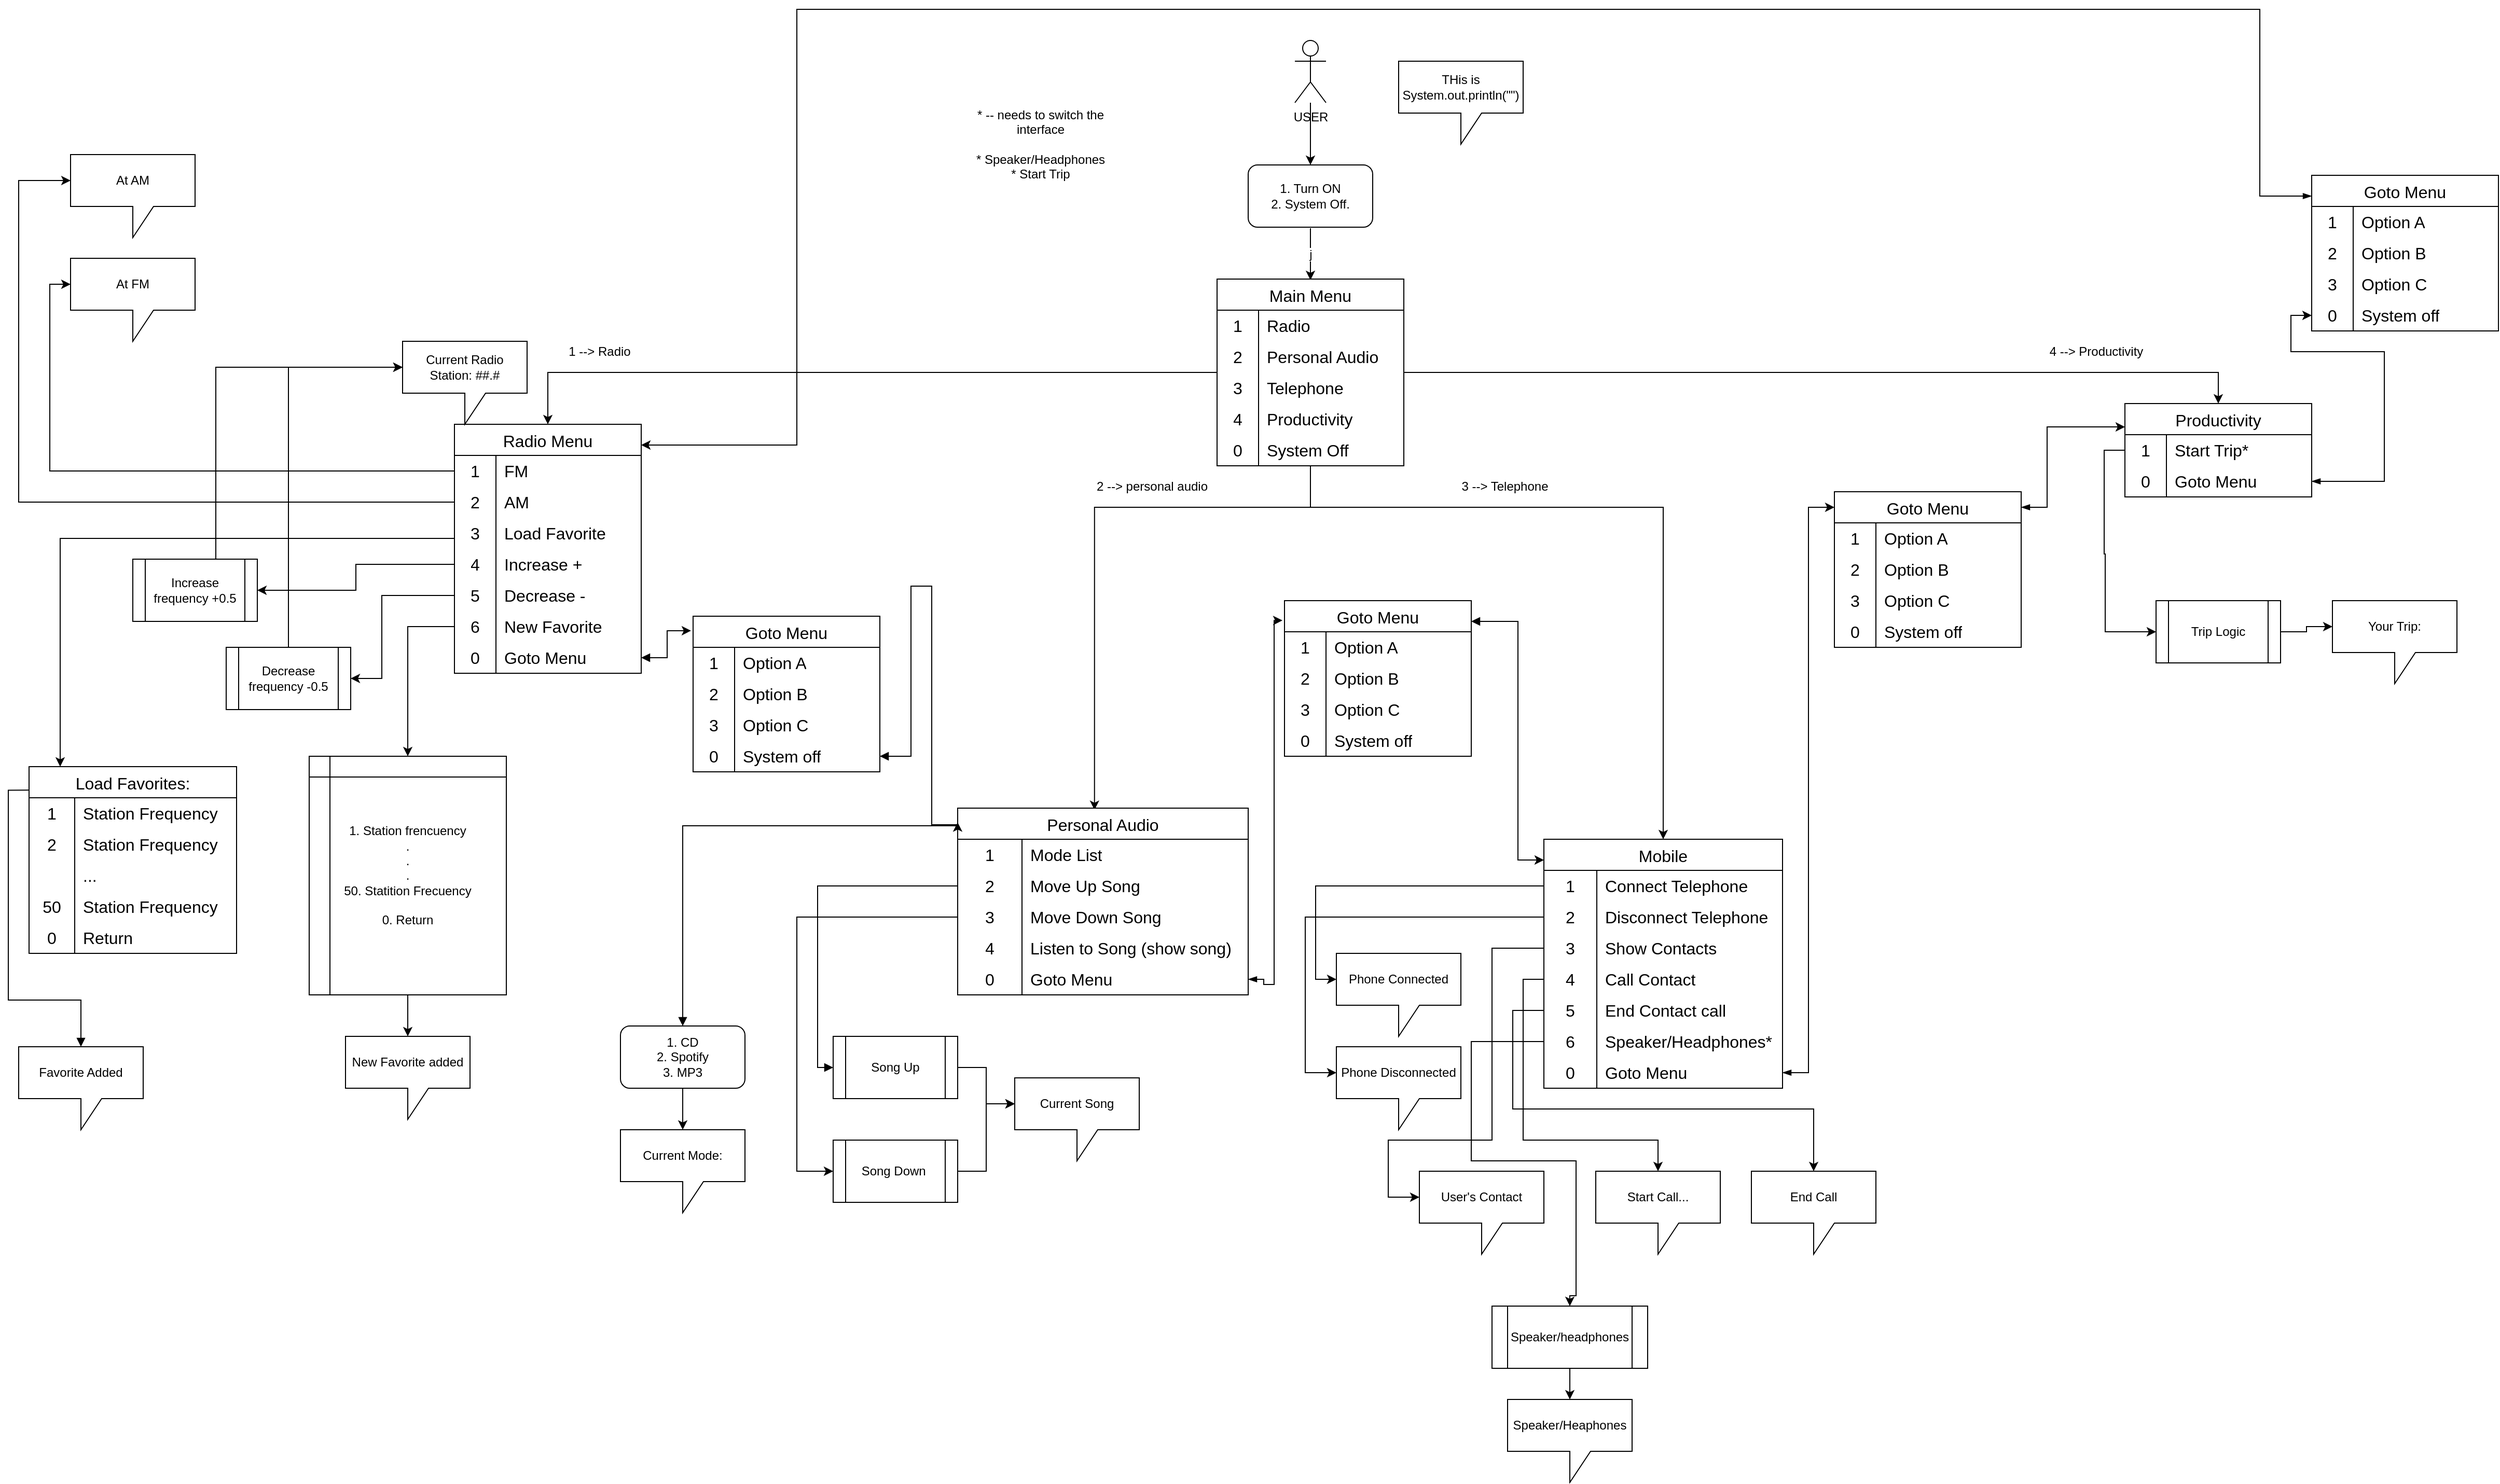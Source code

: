 <mxfile>
    <diagram name="Page-1" id="MmQWQliLs_yuCxj9gIKR">
        <mxGraphModel dx="2430" dy="754" grid="1" gridSize="10" guides="1" tooltips="1" connect="1" arrows="1" fold="1" page="1" pageScale="1" pageWidth="850" pageHeight="1100" math="0" shadow="0">
            <root>
                <mxCell id="0"/>
                <mxCell id="1" parent="0"/>
                <mxCell id="TiiX26Bb1OiR6IXR6t6P-1" style="edgeStyle=orthogonalEdgeStyle;rounded=0;orthogonalLoop=1;jettySize=auto;html=1;" parent="1" source="K9-R-xJxUMv8-NCfHtHC-2" target="K9-R-xJxUMv8-NCfHtHC-5" edge="1">
                    <mxGeometry relative="1" as="geometry"/>
                </mxCell>
                <mxCell id="K9-R-xJxUMv8-NCfHtHC-2" value="USER" style="shape=umlActor;verticalLabelPosition=bottom;verticalAlign=top;html=1;outlineConnect=0;" parent="1" vertex="1">
                    <mxGeometry x="410" y="40" width="30" height="60" as="geometry"/>
                </mxCell>
                <mxCell id="TiiX26Bb1OiR6IXR6t6P-5" value="j" style="edgeStyle=orthogonalEdgeStyle;rounded=0;orthogonalLoop=1;jettySize=auto;html=1;entryX=0.5;entryY=0;entryDx=0;entryDy=0;" parent="1" edge="1">
                    <mxGeometry relative="1" as="geometry">
                        <mxPoint x="425" y="271" as="targetPoint"/>
                        <mxPoint x="425" y="221" as="sourcePoint"/>
                    </mxGeometry>
                </mxCell>
                <mxCell id="K9-R-xJxUMv8-NCfHtHC-5" value="1. Turn ON&lt;div&gt;2. System Off.&lt;/div&gt;" style="rounded=1;whiteSpace=wrap;html=1;" parent="1" vertex="1">
                    <mxGeometry x="365" y="160" width="120" height="60" as="geometry"/>
                </mxCell>
                <mxCell id="TiiX26Bb1OiR6IXR6t6P-38" style="edgeStyle=orthogonalEdgeStyle;rounded=0;orthogonalLoop=1;jettySize=auto;html=1;entryX=0.5;entryY=0;entryDx=0;entryDy=0;" parent="1" source="TiiX26Bb1OiR6IXR6t6P-6" target="TiiX26Bb1OiR6IXR6t6P-28" edge="1">
                    <mxGeometry relative="1" as="geometry"/>
                </mxCell>
                <mxCell id="TiiX26Bb1OiR6IXR6t6P-49" style="edgeStyle=orthogonalEdgeStyle;rounded=0;orthogonalLoop=1;jettySize=auto;html=1;entryX=0.471;entryY=0.01;entryDx=0;entryDy=0;entryPerimeter=0;" parent="1" source="TiiX26Bb1OiR6IXR6t6P-6" target="TiiX26Bb1OiR6IXR6t6P-39" edge="1">
                    <mxGeometry relative="1" as="geometry">
                        <Array as="points">
                            <mxPoint x="425" y="490"/>
                            <mxPoint x="217" y="490"/>
                        </Array>
                    </mxGeometry>
                </mxCell>
                <mxCell id="TiiX26Bb1OiR6IXR6t6P-60" style="edgeStyle=orthogonalEdgeStyle;rounded=0;orthogonalLoop=1;jettySize=auto;html=1;entryX=0.5;entryY=0;entryDx=0;entryDy=0;" parent="1" source="TiiX26Bb1OiR6IXR6t6P-6" target="TiiX26Bb1OiR6IXR6t6P-50" edge="1">
                    <mxGeometry relative="1" as="geometry">
                        <Array as="points">
                            <mxPoint x="425" y="490"/>
                            <mxPoint x="765" y="490"/>
                        </Array>
                    </mxGeometry>
                </mxCell>
                <mxCell id="TiiX26Bb1OiR6IXR6t6P-71" style="edgeStyle=orthogonalEdgeStyle;rounded=0;orthogonalLoop=1;jettySize=auto;html=1;entryX=0.5;entryY=0;entryDx=0;entryDy=0;" parent="1" source="TiiX26Bb1OiR6IXR6t6P-6" target="TiiX26Bb1OiR6IXR6t6P-61" edge="1">
                    <mxGeometry relative="1" as="geometry"/>
                </mxCell>
                <mxCell id="TiiX26Bb1OiR6IXR6t6P-6" value="Main Menu" style="shape=table;startSize=30;container=1;collapsible=0;childLayout=tableLayout;fixedRows=1;rowLines=0;fontStyle=0;strokeColor=default;fontSize=16;" parent="1" vertex="1">
                    <mxGeometry x="335" y="270" width="180" height="180" as="geometry"/>
                </mxCell>
                <mxCell id="TiiX26Bb1OiR6IXR6t6P-7" value="" style="shape=tableRow;horizontal=0;startSize=0;swimlaneHead=0;swimlaneBody=0;top=0;left=0;bottom=0;right=0;collapsible=0;dropTarget=0;fillColor=none;points=[[0,0.5],[1,0.5]];portConstraint=eastwest;strokeColor=inherit;fontSize=16;" parent="TiiX26Bb1OiR6IXR6t6P-6" vertex="1">
                    <mxGeometry y="30" width="180" height="30" as="geometry"/>
                </mxCell>
                <mxCell id="TiiX26Bb1OiR6IXR6t6P-8" value="1" style="shape=partialRectangle;html=1;whiteSpace=wrap;connectable=0;fillColor=none;top=0;left=0;bottom=0;right=0;overflow=hidden;pointerEvents=1;strokeColor=inherit;fontSize=16;" parent="TiiX26Bb1OiR6IXR6t6P-7" vertex="1">
                    <mxGeometry width="40" height="30" as="geometry">
                        <mxRectangle width="40" height="30" as="alternateBounds"/>
                    </mxGeometry>
                </mxCell>
                <mxCell id="TiiX26Bb1OiR6IXR6t6P-9" value="Radio" style="shape=partialRectangle;html=1;whiteSpace=wrap;connectable=0;fillColor=none;top=0;left=0;bottom=0;right=0;align=left;spacingLeft=6;overflow=hidden;strokeColor=inherit;fontSize=16;" parent="TiiX26Bb1OiR6IXR6t6P-7" vertex="1">
                    <mxGeometry x="40" width="140" height="30" as="geometry">
                        <mxRectangle width="140" height="30" as="alternateBounds"/>
                    </mxGeometry>
                </mxCell>
                <mxCell id="TiiX26Bb1OiR6IXR6t6P-10" value="" style="shape=tableRow;horizontal=0;startSize=0;swimlaneHead=0;swimlaneBody=0;top=0;left=0;bottom=0;right=0;collapsible=0;dropTarget=0;fillColor=none;points=[[0,0.5],[1,0.5]];portConstraint=eastwest;strokeColor=inherit;fontSize=16;" parent="TiiX26Bb1OiR6IXR6t6P-6" vertex="1">
                    <mxGeometry y="60" width="180" height="30" as="geometry"/>
                </mxCell>
                <mxCell id="TiiX26Bb1OiR6IXR6t6P-11" value="2" style="shape=partialRectangle;html=1;whiteSpace=wrap;connectable=0;fillColor=none;top=0;left=0;bottom=0;right=0;overflow=hidden;strokeColor=inherit;fontSize=16;" parent="TiiX26Bb1OiR6IXR6t6P-10" vertex="1">
                    <mxGeometry width="40" height="30" as="geometry">
                        <mxRectangle width="40" height="30" as="alternateBounds"/>
                    </mxGeometry>
                </mxCell>
                <mxCell id="TiiX26Bb1OiR6IXR6t6P-12" value="Personal Audio" style="shape=partialRectangle;html=1;whiteSpace=wrap;connectable=0;fillColor=none;top=0;left=0;bottom=0;right=0;align=left;spacingLeft=6;overflow=hidden;strokeColor=inherit;fontSize=16;" parent="TiiX26Bb1OiR6IXR6t6P-10" vertex="1">
                    <mxGeometry x="40" width="140" height="30" as="geometry">
                        <mxRectangle width="140" height="30" as="alternateBounds"/>
                    </mxGeometry>
                </mxCell>
                <mxCell id="TiiX26Bb1OiR6IXR6t6P-13" value="" style="shape=tableRow;horizontal=0;startSize=0;swimlaneHead=0;swimlaneBody=0;top=0;left=0;bottom=0;right=0;collapsible=0;dropTarget=0;fillColor=none;points=[[0,0.5],[1,0.5]];portConstraint=eastwest;strokeColor=inherit;fontSize=16;" parent="TiiX26Bb1OiR6IXR6t6P-6" vertex="1">
                    <mxGeometry y="90" width="180" height="30" as="geometry"/>
                </mxCell>
                <mxCell id="TiiX26Bb1OiR6IXR6t6P-14" value="3" style="shape=partialRectangle;html=1;whiteSpace=wrap;connectable=0;fillColor=none;top=0;left=0;bottom=0;right=0;overflow=hidden;strokeColor=inherit;fontSize=16;" parent="TiiX26Bb1OiR6IXR6t6P-13" vertex="1">
                    <mxGeometry width="40" height="30" as="geometry">
                        <mxRectangle width="40" height="30" as="alternateBounds"/>
                    </mxGeometry>
                </mxCell>
                <mxCell id="TiiX26Bb1OiR6IXR6t6P-15" value="Telephone" style="shape=partialRectangle;html=1;whiteSpace=wrap;connectable=0;fillColor=none;top=0;left=0;bottom=0;right=0;align=left;spacingLeft=6;overflow=hidden;strokeColor=inherit;fontSize=16;" parent="TiiX26Bb1OiR6IXR6t6P-13" vertex="1">
                    <mxGeometry x="40" width="140" height="30" as="geometry">
                        <mxRectangle width="140" height="30" as="alternateBounds"/>
                    </mxGeometry>
                </mxCell>
                <mxCell id="TiiX26Bb1OiR6IXR6t6P-22" style="shape=tableRow;horizontal=0;startSize=0;swimlaneHead=0;swimlaneBody=0;top=0;left=0;bottom=0;right=0;collapsible=0;dropTarget=0;fillColor=none;points=[[0,0.5],[1,0.5]];portConstraint=eastwest;strokeColor=inherit;fontSize=16;" parent="TiiX26Bb1OiR6IXR6t6P-6" vertex="1">
                    <mxGeometry y="120" width="180" height="30" as="geometry"/>
                </mxCell>
                <mxCell id="TiiX26Bb1OiR6IXR6t6P-23" value="4" style="shape=partialRectangle;html=1;whiteSpace=wrap;connectable=0;fillColor=none;top=0;left=0;bottom=0;right=0;overflow=hidden;strokeColor=inherit;fontSize=16;" parent="TiiX26Bb1OiR6IXR6t6P-22" vertex="1">
                    <mxGeometry width="40" height="30" as="geometry">
                        <mxRectangle width="40" height="30" as="alternateBounds"/>
                    </mxGeometry>
                </mxCell>
                <mxCell id="TiiX26Bb1OiR6IXR6t6P-24" value="Productivity" style="shape=partialRectangle;html=1;whiteSpace=wrap;connectable=0;fillColor=none;top=0;left=0;bottom=0;right=0;align=left;spacingLeft=6;overflow=hidden;strokeColor=inherit;fontSize=16;" parent="TiiX26Bb1OiR6IXR6t6P-22" vertex="1">
                    <mxGeometry x="40" width="140" height="30" as="geometry">
                        <mxRectangle width="140" height="30" as="alternateBounds"/>
                    </mxGeometry>
                </mxCell>
                <mxCell id="TiiX26Bb1OiR6IXR6t6P-25" style="shape=tableRow;horizontal=0;startSize=0;swimlaneHead=0;swimlaneBody=0;top=0;left=0;bottom=0;right=0;collapsible=0;dropTarget=0;fillColor=none;points=[[0,0.5],[1,0.5]];portConstraint=eastwest;strokeColor=inherit;fontSize=16;" parent="TiiX26Bb1OiR6IXR6t6P-6" vertex="1">
                    <mxGeometry y="150" width="180" height="30" as="geometry"/>
                </mxCell>
                <mxCell id="TiiX26Bb1OiR6IXR6t6P-26" value="0" style="shape=partialRectangle;html=1;whiteSpace=wrap;connectable=0;fillColor=none;top=0;left=0;bottom=0;right=0;overflow=hidden;strokeColor=inherit;fontSize=16;" parent="TiiX26Bb1OiR6IXR6t6P-25" vertex="1">
                    <mxGeometry width="40" height="30" as="geometry">
                        <mxRectangle width="40" height="30" as="alternateBounds"/>
                    </mxGeometry>
                </mxCell>
                <mxCell id="TiiX26Bb1OiR6IXR6t6P-27" value="System Off" style="shape=partialRectangle;html=1;whiteSpace=wrap;connectable=0;fillColor=none;top=0;left=0;bottom=0;right=0;align=left;spacingLeft=6;overflow=hidden;strokeColor=inherit;fontSize=16;" parent="TiiX26Bb1OiR6IXR6t6P-25" vertex="1">
                    <mxGeometry x="40" width="140" height="30" as="geometry">
                        <mxRectangle width="140" height="30" as="alternateBounds"/>
                    </mxGeometry>
                </mxCell>
                <mxCell id="TiiX26Bb1OiR6IXR6t6P-28" value="Radio Menu" style="shape=table;startSize=30;container=1;collapsible=0;childLayout=tableLayout;fixedRows=1;rowLines=0;fontStyle=0;strokeColor=default;fontSize=16;" parent="1" vertex="1">
                    <mxGeometry x="-400" y="410" width="180" height="240" as="geometry"/>
                </mxCell>
                <mxCell id="TiiX26Bb1OiR6IXR6t6P-29" value="" style="shape=tableRow;horizontal=0;startSize=0;swimlaneHead=0;swimlaneBody=0;top=0;left=0;bottom=0;right=0;collapsible=0;dropTarget=0;fillColor=none;points=[[0,0.5],[1,0.5]];portConstraint=eastwest;strokeColor=inherit;fontSize=16;" parent="TiiX26Bb1OiR6IXR6t6P-28" vertex="1">
                    <mxGeometry y="30" width="180" height="30" as="geometry"/>
                </mxCell>
                <mxCell id="TiiX26Bb1OiR6IXR6t6P-30" value="1" style="shape=partialRectangle;html=1;whiteSpace=wrap;connectable=0;fillColor=none;top=0;left=0;bottom=0;right=0;overflow=hidden;pointerEvents=1;strokeColor=inherit;fontSize=16;" parent="TiiX26Bb1OiR6IXR6t6P-29" vertex="1">
                    <mxGeometry width="40" height="30" as="geometry">
                        <mxRectangle width="40" height="30" as="alternateBounds"/>
                    </mxGeometry>
                </mxCell>
                <mxCell id="TiiX26Bb1OiR6IXR6t6P-31" value="FM" style="shape=partialRectangle;html=1;whiteSpace=wrap;connectable=0;fillColor=none;top=0;left=0;bottom=0;right=0;align=left;spacingLeft=6;overflow=hidden;strokeColor=inherit;fontSize=16;" parent="TiiX26Bb1OiR6IXR6t6P-29" vertex="1">
                    <mxGeometry x="40" width="140" height="30" as="geometry">
                        <mxRectangle width="140" height="30" as="alternateBounds"/>
                    </mxGeometry>
                </mxCell>
                <mxCell id="TiiX26Bb1OiR6IXR6t6P-32" value="" style="shape=tableRow;horizontal=0;startSize=0;swimlaneHead=0;swimlaneBody=0;top=0;left=0;bottom=0;right=0;collapsible=0;dropTarget=0;fillColor=none;points=[[0,0.5],[1,0.5]];portConstraint=eastwest;strokeColor=inherit;fontSize=16;" parent="TiiX26Bb1OiR6IXR6t6P-28" vertex="1">
                    <mxGeometry y="60" width="180" height="30" as="geometry"/>
                </mxCell>
                <mxCell id="TiiX26Bb1OiR6IXR6t6P-33" value="2" style="shape=partialRectangle;html=1;whiteSpace=wrap;connectable=0;fillColor=none;top=0;left=0;bottom=0;right=0;overflow=hidden;strokeColor=inherit;fontSize=16;" parent="TiiX26Bb1OiR6IXR6t6P-32" vertex="1">
                    <mxGeometry width="40" height="30" as="geometry">
                        <mxRectangle width="40" height="30" as="alternateBounds"/>
                    </mxGeometry>
                </mxCell>
                <mxCell id="TiiX26Bb1OiR6IXR6t6P-34" value="AM" style="shape=partialRectangle;html=1;whiteSpace=wrap;connectable=0;fillColor=none;top=0;left=0;bottom=0;right=0;align=left;spacingLeft=6;overflow=hidden;strokeColor=inherit;fontSize=16;" parent="TiiX26Bb1OiR6IXR6t6P-32" vertex="1">
                    <mxGeometry x="40" width="140" height="30" as="geometry">
                        <mxRectangle width="140" height="30" as="alternateBounds"/>
                    </mxGeometry>
                </mxCell>
                <mxCell id="TiiX26Bb1OiR6IXR6t6P-35" value="" style="shape=tableRow;horizontal=0;startSize=0;swimlaneHead=0;swimlaneBody=0;top=0;left=0;bottom=0;right=0;collapsible=0;dropTarget=0;fillColor=none;points=[[0,0.5],[1,0.5]];portConstraint=eastwest;strokeColor=inherit;fontSize=16;" parent="TiiX26Bb1OiR6IXR6t6P-28" vertex="1">
                    <mxGeometry y="90" width="180" height="30" as="geometry"/>
                </mxCell>
                <mxCell id="TiiX26Bb1OiR6IXR6t6P-36" value="3" style="shape=partialRectangle;html=1;whiteSpace=wrap;connectable=0;fillColor=none;top=0;left=0;bottom=0;right=0;overflow=hidden;strokeColor=inherit;fontSize=16;" parent="TiiX26Bb1OiR6IXR6t6P-35" vertex="1">
                    <mxGeometry width="40" height="30" as="geometry">
                        <mxRectangle width="40" height="30" as="alternateBounds"/>
                    </mxGeometry>
                </mxCell>
                <mxCell id="TiiX26Bb1OiR6IXR6t6P-37" value="Load Favorite" style="shape=partialRectangle;html=1;whiteSpace=wrap;connectable=0;fillColor=none;top=0;left=0;bottom=0;right=0;align=left;spacingLeft=6;overflow=hidden;strokeColor=inherit;fontSize=16;" parent="TiiX26Bb1OiR6IXR6t6P-35" vertex="1">
                    <mxGeometry x="40" width="140" height="30" as="geometry">
                        <mxRectangle width="140" height="30" as="alternateBounds"/>
                    </mxGeometry>
                </mxCell>
                <mxCell id="TiiX26Bb1OiR6IXR6t6P-98" style="shape=tableRow;horizontal=0;startSize=0;swimlaneHead=0;swimlaneBody=0;top=0;left=0;bottom=0;right=0;collapsible=0;dropTarget=0;fillColor=none;points=[[0,0.5],[1,0.5]];portConstraint=eastwest;strokeColor=inherit;fontSize=16;" parent="TiiX26Bb1OiR6IXR6t6P-28" vertex="1">
                    <mxGeometry y="120" width="180" height="30" as="geometry"/>
                </mxCell>
                <mxCell id="TiiX26Bb1OiR6IXR6t6P-99" value="4" style="shape=partialRectangle;html=1;whiteSpace=wrap;connectable=0;fillColor=none;top=0;left=0;bottom=0;right=0;overflow=hidden;strokeColor=inherit;fontSize=16;" parent="TiiX26Bb1OiR6IXR6t6P-98" vertex="1">
                    <mxGeometry width="40" height="30" as="geometry">
                        <mxRectangle width="40" height="30" as="alternateBounds"/>
                    </mxGeometry>
                </mxCell>
                <mxCell id="TiiX26Bb1OiR6IXR6t6P-100" value="Increase +" style="shape=partialRectangle;html=1;whiteSpace=wrap;connectable=0;fillColor=none;top=0;left=0;bottom=0;right=0;align=left;spacingLeft=6;overflow=hidden;strokeColor=inherit;fontSize=16;" parent="TiiX26Bb1OiR6IXR6t6P-98" vertex="1">
                    <mxGeometry x="40" width="140" height="30" as="geometry">
                        <mxRectangle width="140" height="30" as="alternateBounds"/>
                    </mxGeometry>
                </mxCell>
                <mxCell id="TiiX26Bb1OiR6IXR6t6P-101" style="shape=tableRow;horizontal=0;startSize=0;swimlaneHead=0;swimlaneBody=0;top=0;left=0;bottom=0;right=0;collapsible=0;dropTarget=0;fillColor=none;points=[[0,0.5],[1,0.5]];portConstraint=eastwest;strokeColor=inherit;fontSize=16;" parent="TiiX26Bb1OiR6IXR6t6P-28" vertex="1">
                    <mxGeometry y="150" width="180" height="30" as="geometry"/>
                </mxCell>
                <mxCell id="TiiX26Bb1OiR6IXR6t6P-102" value="5" style="shape=partialRectangle;html=1;whiteSpace=wrap;connectable=0;fillColor=none;top=0;left=0;bottom=0;right=0;overflow=hidden;strokeColor=inherit;fontSize=16;" parent="TiiX26Bb1OiR6IXR6t6P-101" vertex="1">
                    <mxGeometry width="40" height="30" as="geometry">
                        <mxRectangle width="40" height="30" as="alternateBounds"/>
                    </mxGeometry>
                </mxCell>
                <mxCell id="TiiX26Bb1OiR6IXR6t6P-103" value="Decrease -" style="shape=partialRectangle;html=1;whiteSpace=wrap;connectable=0;fillColor=none;top=0;left=0;bottom=0;right=0;align=left;spacingLeft=6;overflow=hidden;strokeColor=inherit;fontSize=16;" parent="TiiX26Bb1OiR6IXR6t6P-101" vertex="1">
                    <mxGeometry x="40" width="140" height="30" as="geometry">
                        <mxRectangle width="140" height="30" as="alternateBounds"/>
                    </mxGeometry>
                </mxCell>
                <mxCell id="TiiX26Bb1OiR6IXR6t6P-104" style="shape=tableRow;horizontal=0;startSize=0;swimlaneHead=0;swimlaneBody=0;top=0;left=0;bottom=0;right=0;collapsible=0;dropTarget=0;fillColor=none;points=[[0,0.5],[1,0.5]];portConstraint=eastwest;strokeColor=inherit;fontSize=16;" parent="TiiX26Bb1OiR6IXR6t6P-28" vertex="1">
                    <mxGeometry y="180" width="180" height="30" as="geometry"/>
                </mxCell>
                <mxCell id="TiiX26Bb1OiR6IXR6t6P-105" value="6" style="shape=partialRectangle;html=1;whiteSpace=wrap;connectable=0;fillColor=none;top=0;left=0;bottom=0;right=0;overflow=hidden;strokeColor=inherit;fontSize=16;" parent="TiiX26Bb1OiR6IXR6t6P-104" vertex="1">
                    <mxGeometry width="40" height="30" as="geometry">
                        <mxRectangle width="40" height="30" as="alternateBounds"/>
                    </mxGeometry>
                </mxCell>
                <mxCell id="TiiX26Bb1OiR6IXR6t6P-106" value="New Favorite" style="shape=partialRectangle;html=1;whiteSpace=wrap;connectable=0;fillColor=none;top=0;left=0;bottom=0;right=0;align=left;spacingLeft=6;overflow=hidden;strokeColor=inherit;fontSize=16;" parent="TiiX26Bb1OiR6IXR6t6P-104" vertex="1">
                    <mxGeometry x="40" width="140" height="30" as="geometry">
                        <mxRectangle width="140" height="30" as="alternateBounds"/>
                    </mxGeometry>
                </mxCell>
                <mxCell id="TiiX26Bb1OiR6IXR6t6P-107" style="shape=tableRow;horizontal=0;startSize=0;swimlaneHead=0;swimlaneBody=0;top=0;left=0;bottom=0;right=0;collapsible=0;dropTarget=0;fillColor=none;points=[[0,0.5],[1,0.5]];portConstraint=eastwest;strokeColor=inherit;fontSize=16;" parent="TiiX26Bb1OiR6IXR6t6P-28" vertex="1">
                    <mxGeometry y="210" width="180" height="30" as="geometry"/>
                </mxCell>
                <mxCell id="TiiX26Bb1OiR6IXR6t6P-108" value="0" style="shape=partialRectangle;html=1;whiteSpace=wrap;connectable=0;fillColor=none;top=0;left=0;bottom=0;right=0;overflow=hidden;strokeColor=inherit;fontSize=16;" parent="TiiX26Bb1OiR6IXR6t6P-107" vertex="1">
                    <mxGeometry width="40" height="30" as="geometry">
                        <mxRectangle width="40" height="30" as="alternateBounds"/>
                    </mxGeometry>
                </mxCell>
                <mxCell id="TiiX26Bb1OiR6IXR6t6P-109" value="Goto Menu" style="shape=partialRectangle;html=1;whiteSpace=wrap;connectable=0;fillColor=none;top=0;left=0;bottom=0;right=0;align=left;spacingLeft=6;overflow=hidden;strokeColor=inherit;fontSize=16;" parent="TiiX26Bb1OiR6IXR6t6P-107" vertex="1">
                    <mxGeometry x="40" width="140" height="30" as="geometry">
                        <mxRectangle width="140" height="30" as="alternateBounds"/>
                    </mxGeometry>
                </mxCell>
                <mxCell id="TiiX26Bb1OiR6IXR6t6P-39" value="Personal Audio" style="shape=table;startSize=30;container=1;collapsible=0;childLayout=tableLayout;fixedRows=1;rowLines=0;fontStyle=0;strokeColor=default;fontSize=16;" parent="1" vertex="1">
                    <mxGeometry x="85" y="780" width="280" height="180" as="geometry"/>
                </mxCell>
                <mxCell id="TiiX26Bb1OiR6IXR6t6P-40" value="" style="shape=tableRow;horizontal=0;startSize=0;swimlaneHead=0;swimlaneBody=0;top=0;left=0;bottom=0;right=0;collapsible=0;dropTarget=0;fillColor=none;points=[[0,0.5],[1,0.5]];portConstraint=eastwest;strokeColor=inherit;fontSize=16;" parent="TiiX26Bb1OiR6IXR6t6P-39" vertex="1">
                    <mxGeometry y="30" width="280" height="30" as="geometry"/>
                </mxCell>
                <mxCell id="TiiX26Bb1OiR6IXR6t6P-41" value="1" style="shape=partialRectangle;html=1;whiteSpace=wrap;connectable=0;fillColor=none;top=0;left=0;bottom=0;right=0;overflow=hidden;pointerEvents=1;strokeColor=inherit;fontSize=16;" parent="TiiX26Bb1OiR6IXR6t6P-40" vertex="1">
                    <mxGeometry width="62" height="30" as="geometry">
                        <mxRectangle width="62" height="30" as="alternateBounds"/>
                    </mxGeometry>
                </mxCell>
                <mxCell id="TiiX26Bb1OiR6IXR6t6P-42" value="Mode List" style="shape=partialRectangle;html=1;whiteSpace=wrap;connectable=0;fillColor=none;top=0;left=0;bottom=0;right=0;align=left;spacingLeft=6;overflow=hidden;strokeColor=inherit;fontSize=16;" parent="TiiX26Bb1OiR6IXR6t6P-40" vertex="1">
                    <mxGeometry x="62" width="218" height="30" as="geometry">
                        <mxRectangle width="218" height="30" as="alternateBounds"/>
                    </mxGeometry>
                </mxCell>
                <mxCell id="TiiX26Bb1OiR6IXR6t6P-46" value="" style="shape=tableRow;horizontal=0;startSize=0;swimlaneHead=0;swimlaneBody=0;top=0;left=0;bottom=0;right=0;collapsible=0;dropTarget=0;fillColor=none;points=[[0,0.5],[1,0.5]];portConstraint=eastwest;strokeColor=inherit;fontSize=16;" parent="TiiX26Bb1OiR6IXR6t6P-39" vertex="1">
                    <mxGeometry y="60" width="280" height="30" as="geometry"/>
                </mxCell>
                <mxCell id="TiiX26Bb1OiR6IXR6t6P-47" value="2" style="shape=partialRectangle;html=1;whiteSpace=wrap;connectable=0;fillColor=none;top=0;left=0;bottom=0;right=0;overflow=hidden;strokeColor=inherit;fontSize=16;" parent="TiiX26Bb1OiR6IXR6t6P-46" vertex="1">
                    <mxGeometry width="62" height="30" as="geometry">
                        <mxRectangle width="62" height="30" as="alternateBounds"/>
                    </mxGeometry>
                </mxCell>
                <mxCell id="TiiX26Bb1OiR6IXR6t6P-48" value="Move Up Song" style="shape=partialRectangle;html=1;whiteSpace=wrap;connectable=0;fillColor=none;top=0;left=0;bottom=0;right=0;align=left;spacingLeft=6;overflow=hidden;strokeColor=inherit;fontSize=16;" parent="TiiX26Bb1OiR6IXR6t6P-46" vertex="1">
                    <mxGeometry x="62" width="218" height="30" as="geometry">
                        <mxRectangle width="218" height="30" as="alternateBounds"/>
                    </mxGeometry>
                </mxCell>
                <mxCell id="TiiX26Bb1OiR6IXR6t6P-111" style="shape=tableRow;horizontal=0;startSize=0;swimlaneHead=0;swimlaneBody=0;top=0;left=0;bottom=0;right=0;collapsible=0;dropTarget=0;fillColor=none;points=[[0,0.5],[1,0.5]];portConstraint=eastwest;strokeColor=inherit;fontSize=16;" parent="TiiX26Bb1OiR6IXR6t6P-39" vertex="1">
                    <mxGeometry y="90" width="280" height="30" as="geometry"/>
                </mxCell>
                <mxCell id="TiiX26Bb1OiR6IXR6t6P-112" value="3" style="shape=partialRectangle;html=1;whiteSpace=wrap;connectable=0;fillColor=none;top=0;left=0;bottom=0;right=0;overflow=hidden;strokeColor=inherit;fontSize=16;" parent="TiiX26Bb1OiR6IXR6t6P-111" vertex="1">
                    <mxGeometry width="62" height="30" as="geometry">
                        <mxRectangle width="62" height="30" as="alternateBounds"/>
                    </mxGeometry>
                </mxCell>
                <mxCell id="TiiX26Bb1OiR6IXR6t6P-113" value="Move Down Song" style="shape=partialRectangle;html=1;whiteSpace=wrap;connectable=0;fillColor=none;top=0;left=0;bottom=0;right=0;align=left;spacingLeft=6;overflow=hidden;strokeColor=inherit;fontSize=16;" parent="TiiX26Bb1OiR6IXR6t6P-111" vertex="1">
                    <mxGeometry x="62" width="218" height="30" as="geometry">
                        <mxRectangle width="218" height="30" as="alternateBounds"/>
                    </mxGeometry>
                </mxCell>
                <mxCell id="TiiX26Bb1OiR6IXR6t6P-127" style="shape=tableRow;horizontal=0;startSize=0;swimlaneHead=0;swimlaneBody=0;top=0;left=0;bottom=0;right=0;collapsible=0;dropTarget=0;fillColor=none;points=[[0,0.5],[1,0.5]];portConstraint=eastwest;strokeColor=inherit;fontSize=16;" parent="TiiX26Bb1OiR6IXR6t6P-39" vertex="1">
                    <mxGeometry y="120" width="280" height="30" as="geometry"/>
                </mxCell>
                <mxCell id="TiiX26Bb1OiR6IXR6t6P-128" value="4" style="shape=partialRectangle;html=1;whiteSpace=wrap;connectable=0;fillColor=none;top=0;left=0;bottom=0;right=0;overflow=hidden;strokeColor=inherit;fontSize=16;" parent="TiiX26Bb1OiR6IXR6t6P-127" vertex="1">
                    <mxGeometry width="62" height="30" as="geometry">
                        <mxRectangle width="62" height="30" as="alternateBounds"/>
                    </mxGeometry>
                </mxCell>
                <mxCell id="TiiX26Bb1OiR6IXR6t6P-129" value="Listen to Song (show song)" style="shape=partialRectangle;html=1;whiteSpace=wrap;connectable=0;fillColor=none;top=0;left=0;bottom=0;right=0;align=left;spacingLeft=6;overflow=hidden;strokeColor=inherit;fontSize=16;" parent="TiiX26Bb1OiR6IXR6t6P-127" vertex="1">
                    <mxGeometry x="62" width="218" height="30" as="geometry">
                        <mxRectangle width="218" height="30" as="alternateBounds"/>
                    </mxGeometry>
                </mxCell>
                <mxCell id="TiiX26Bb1OiR6IXR6t6P-130" style="shape=tableRow;horizontal=0;startSize=0;swimlaneHead=0;swimlaneBody=0;top=0;left=0;bottom=0;right=0;collapsible=0;dropTarget=0;fillColor=none;points=[[0,0.5],[1,0.5]];portConstraint=eastwest;strokeColor=inherit;fontSize=16;" parent="TiiX26Bb1OiR6IXR6t6P-39" vertex="1">
                    <mxGeometry y="150" width="280" height="30" as="geometry"/>
                </mxCell>
                <mxCell id="TiiX26Bb1OiR6IXR6t6P-131" value="0" style="shape=partialRectangle;html=1;whiteSpace=wrap;connectable=0;fillColor=none;top=0;left=0;bottom=0;right=0;overflow=hidden;strokeColor=inherit;fontSize=16;" parent="TiiX26Bb1OiR6IXR6t6P-130" vertex="1">
                    <mxGeometry width="62" height="30" as="geometry">
                        <mxRectangle width="62" height="30" as="alternateBounds"/>
                    </mxGeometry>
                </mxCell>
                <mxCell id="TiiX26Bb1OiR6IXR6t6P-132" value="Goto Menu" style="shape=partialRectangle;html=1;whiteSpace=wrap;connectable=0;fillColor=none;top=0;left=0;bottom=0;right=0;align=left;spacingLeft=6;overflow=hidden;strokeColor=inherit;fontSize=16;" parent="TiiX26Bb1OiR6IXR6t6P-130" vertex="1">
                    <mxGeometry x="62" width="218" height="30" as="geometry">
                        <mxRectangle width="218" height="30" as="alternateBounds"/>
                    </mxGeometry>
                </mxCell>
                <mxCell id="TiiX26Bb1OiR6IXR6t6P-50" value="Mobile" style="shape=table;startSize=30;container=1;collapsible=0;childLayout=tableLayout;fixedRows=1;rowLines=0;fontStyle=0;strokeColor=default;fontSize=16;" parent="1" vertex="1">
                    <mxGeometry x="650" y="810" width="230" height="240" as="geometry"/>
                </mxCell>
                <mxCell id="TiiX26Bb1OiR6IXR6t6P-51" value="" style="shape=tableRow;horizontal=0;startSize=0;swimlaneHead=0;swimlaneBody=0;top=0;left=0;bottom=0;right=0;collapsible=0;dropTarget=0;fillColor=none;points=[[0,0.5],[1,0.5]];portConstraint=eastwest;strokeColor=inherit;fontSize=16;" parent="TiiX26Bb1OiR6IXR6t6P-50" vertex="1">
                    <mxGeometry y="30" width="230" height="30" as="geometry"/>
                </mxCell>
                <mxCell id="TiiX26Bb1OiR6IXR6t6P-52" value="1" style="shape=partialRectangle;html=1;whiteSpace=wrap;connectable=0;fillColor=none;top=0;left=0;bottom=0;right=0;overflow=hidden;pointerEvents=1;strokeColor=inherit;fontSize=16;" parent="TiiX26Bb1OiR6IXR6t6P-51" vertex="1">
                    <mxGeometry width="51" height="30" as="geometry">
                        <mxRectangle width="51" height="30" as="alternateBounds"/>
                    </mxGeometry>
                </mxCell>
                <mxCell id="TiiX26Bb1OiR6IXR6t6P-53" value="Connect Telephone" style="shape=partialRectangle;html=1;whiteSpace=wrap;connectable=0;fillColor=none;top=0;left=0;bottom=0;right=0;align=left;spacingLeft=6;overflow=hidden;strokeColor=inherit;fontSize=16;" parent="TiiX26Bb1OiR6IXR6t6P-51" vertex="1">
                    <mxGeometry x="51" width="179" height="30" as="geometry">
                        <mxRectangle width="179" height="30" as="alternateBounds"/>
                    </mxGeometry>
                </mxCell>
                <mxCell id="TiiX26Bb1OiR6IXR6t6P-54" value="" style="shape=tableRow;horizontal=0;startSize=0;swimlaneHead=0;swimlaneBody=0;top=0;left=0;bottom=0;right=0;collapsible=0;dropTarget=0;fillColor=none;points=[[0,0.5],[1,0.5]];portConstraint=eastwest;strokeColor=inherit;fontSize=16;" parent="TiiX26Bb1OiR6IXR6t6P-50" vertex="1">
                    <mxGeometry y="60" width="230" height="30" as="geometry"/>
                </mxCell>
                <mxCell id="TiiX26Bb1OiR6IXR6t6P-55" value="2" style="shape=partialRectangle;html=1;whiteSpace=wrap;connectable=0;fillColor=none;top=0;left=0;bottom=0;right=0;overflow=hidden;strokeColor=inherit;fontSize=16;" parent="TiiX26Bb1OiR6IXR6t6P-54" vertex="1">
                    <mxGeometry width="51" height="30" as="geometry">
                        <mxRectangle width="51" height="30" as="alternateBounds"/>
                    </mxGeometry>
                </mxCell>
                <mxCell id="TiiX26Bb1OiR6IXR6t6P-56" value="Disconnect Telephone" style="shape=partialRectangle;html=1;whiteSpace=wrap;connectable=0;fillColor=none;top=0;left=0;bottom=0;right=0;align=left;spacingLeft=6;overflow=hidden;strokeColor=inherit;fontSize=16;" parent="TiiX26Bb1OiR6IXR6t6P-54" vertex="1">
                    <mxGeometry x="51" width="179" height="30" as="geometry">
                        <mxRectangle width="179" height="30" as="alternateBounds"/>
                    </mxGeometry>
                </mxCell>
                <mxCell id="TiiX26Bb1OiR6IXR6t6P-57" value="" style="shape=tableRow;horizontal=0;startSize=0;swimlaneHead=0;swimlaneBody=0;top=0;left=0;bottom=0;right=0;collapsible=0;dropTarget=0;fillColor=none;points=[[0,0.5],[1,0.5]];portConstraint=eastwest;strokeColor=inherit;fontSize=16;" parent="TiiX26Bb1OiR6IXR6t6P-50" vertex="1">
                    <mxGeometry y="90" width="230" height="30" as="geometry"/>
                </mxCell>
                <mxCell id="TiiX26Bb1OiR6IXR6t6P-58" value="3" style="shape=partialRectangle;html=1;whiteSpace=wrap;connectable=0;fillColor=none;top=0;left=0;bottom=0;right=0;overflow=hidden;strokeColor=inherit;fontSize=16;" parent="TiiX26Bb1OiR6IXR6t6P-57" vertex="1">
                    <mxGeometry width="51" height="30" as="geometry">
                        <mxRectangle width="51" height="30" as="alternateBounds"/>
                    </mxGeometry>
                </mxCell>
                <mxCell id="TiiX26Bb1OiR6IXR6t6P-59" value="Show Contacts" style="shape=partialRectangle;html=1;whiteSpace=wrap;connectable=0;fillColor=none;top=0;left=0;bottom=0;right=0;align=left;spacingLeft=6;overflow=hidden;strokeColor=inherit;fontSize=16;" parent="TiiX26Bb1OiR6IXR6t6P-57" vertex="1">
                    <mxGeometry x="51" width="179" height="30" as="geometry">
                        <mxRectangle width="179" height="30" as="alternateBounds"/>
                    </mxGeometry>
                </mxCell>
                <mxCell id="TiiX26Bb1OiR6IXR6t6P-133" style="shape=tableRow;horizontal=0;startSize=0;swimlaneHead=0;swimlaneBody=0;top=0;left=0;bottom=0;right=0;collapsible=0;dropTarget=0;fillColor=none;points=[[0,0.5],[1,0.5]];portConstraint=eastwest;strokeColor=inherit;fontSize=16;" parent="TiiX26Bb1OiR6IXR6t6P-50" vertex="1">
                    <mxGeometry y="120" width="230" height="30" as="geometry"/>
                </mxCell>
                <mxCell id="TiiX26Bb1OiR6IXR6t6P-134" value="4" style="shape=partialRectangle;html=1;whiteSpace=wrap;connectable=0;fillColor=none;top=0;left=0;bottom=0;right=0;overflow=hidden;strokeColor=inherit;fontSize=16;" parent="TiiX26Bb1OiR6IXR6t6P-133" vertex="1">
                    <mxGeometry width="51" height="30" as="geometry">
                        <mxRectangle width="51" height="30" as="alternateBounds"/>
                    </mxGeometry>
                </mxCell>
                <mxCell id="TiiX26Bb1OiR6IXR6t6P-135" value="Call Contact" style="shape=partialRectangle;html=1;whiteSpace=wrap;connectable=0;fillColor=none;top=0;left=0;bottom=0;right=0;align=left;spacingLeft=6;overflow=hidden;strokeColor=inherit;fontSize=16;" parent="TiiX26Bb1OiR6IXR6t6P-133" vertex="1">
                    <mxGeometry x="51" width="179" height="30" as="geometry">
                        <mxRectangle width="179" height="30" as="alternateBounds"/>
                    </mxGeometry>
                </mxCell>
                <mxCell id="TiiX26Bb1OiR6IXR6t6P-136" style="shape=tableRow;horizontal=0;startSize=0;swimlaneHead=0;swimlaneBody=0;top=0;left=0;bottom=0;right=0;collapsible=0;dropTarget=0;fillColor=none;points=[[0,0.5],[1,0.5]];portConstraint=eastwest;strokeColor=inherit;fontSize=16;" parent="TiiX26Bb1OiR6IXR6t6P-50" vertex="1">
                    <mxGeometry y="150" width="230" height="30" as="geometry"/>
                </mxCell>
                <mxCell id="TiiX26Bb1OiR6IXR6t6P-137" value="5" style="shape=partialRectangle;html=1;whiteSpace=wrap;connectable=0;fillColor=none;top=0;left=0;bottom=0;right=0;overflow=hidden;strokeColor=inherit;fontSize=16;" parent="TiiX26Bb1OiR6IXR6t6P-136" vertex="1">
                    <mxGeometry width="51" height="30" as="geometry">
                        <mxRectangle width="51" height="30" as="alternateBounds"/>
                    </mxGeometry>
                </mxCell>
                <mxCell id="TiiX26Bb1OiR6IXR6t6P-138" value="End Contact call" style="shape=partialRectangle;html=1;whiteSpace=wrap;connectable=0;fillColor=none;top=0;left=0;bottom=0;right=0;align=left;spacingLeft=6;overflow=hidden;strokeColor=inherit;fontSize=16;" parent="TiiX26Bb1OiR6IXR6t6P-136" vertex="1">
                    <mxGeometry x="51" width="179" height="30" as="geometry">
                        <mxRectangle width="179" height="30" as="alternateBounds"/>
                    </mxGeometry>
                </mxCell>
                <mxCell id="TiiX26Bb1OiR6IXR6t6P-139" style="shape=tableRow;horizontal=0;startSize=0;swimlaneHead=0;swimlaneBody=0;top=0;left=0;bottom=0;right=0;collapsible=0;dropTarget=0;fillColor=none;points=[[0,0.5],[1,0.5]];portConstraint=eastwest;strokeColor=inherit;fontSize=16;" parent="TiiX26Bb1OiR6IXR6t6P-50" vertex="1">
                    <mxGeometry y="180" width="230" height="30" as="geometry"/>
                </mxCell>
                <mxCell id="TiiX26Bb1OiR6IXR6t6P-140" value="6" style="shape=partialRectangle;html=1;whiteSpace=wrap;connectable=0;fillColor=none;top=0;left=0;bottom=0;right=0;overflow=hidden;strokeColor=inherit;fontSize=16;" parent="TiiX26Bb1OiR6IXR6t6P-139" vertex="1">
                    <mxGeometry width="51" height="30" as="geometry">
                        <mxRectangle width="51" height="30" as="alternateBounds"/>
                    </mxGeometry>
                </mxCell>
                <mxCell id="TiiX26Bb1OiR6IXR6t6P-141" value="Speaker/Headphones*" style="shape=partialRectangle;html=1;whiteSpace=wrap;connectable=0;fillColor=none;top=0;left=0;bottom=0;right=0;align=left;spacingLeft=6;overflow=hidden;strokeColor=inherit;fontSize=16;" parent="TiiX26Bb1OiR6IXR6t6P-139" vertex="1">
                    <mxGeometry x="51" width="179" height="30" as="geometry">
                        <mxRectangle width="179" height="30" as="alternateBounds"/>
                    </mxGeometry>
                </mxCell>
                <mxCell id="TiiX26Bb1OiR6IXR6t6P-142" style="shape=tableRow;horizontal=0;startSize=0;swimlaneHead=0;swimlaneBody=0;top=0;left=0;bottom=0;right=0;collapsible=0;dropTarget=0;fillColor=none;points=[[0,0.5],[1,0.5]];portConstraint=eastwest;strokeColor=inherit;fontSize=16;" parent="TiiX26Bb1OiR6IXR6t6P-50" vertex="1">
                    <mxGeometry y="210" width="230" height="30" as="geometry"/>
                </mxCell>
                <mxCell id="TiiX26Bb1OiR6IXR6t6P-143" value="0" style="shape=partialRectangle;html=1;whiteSpace=wrap;connectable=0;fillColor=none;top=0;left=0;bottom=0;right=0;overflow=hidden;strokeColor=inherit;fontSize=16;" parent="TiiX26Bb1OiR6IXR6t6P-142" vertex="1">
                    <mxGeometry width="51" height="30" as="geometry">
                        <mxRectangle width="51" height="30" as="alternateBounds"/>
                    </mxGeometry>
                </mxCell>
                <mxCell id="TiiX26Bb1OiR6IXR6t6P-144" value="Goto Menu" style="shape=partialRectangle;html=1;whiteSpace=wrap;connectable=0;fillColor=none;top=0;left=0;bottom=0;right=0;align=left;spacingLeft=6;overflow=hidden;strokeColor=inherit;fontSize=16;" parent="TiiX26Bb1OiR6IXR6t6P-142" vertex="1">
                    <mxGeometry x="51" width="179" height="30" as="geometry">
                        <mxRectangle width="179" height="30" as="alternateBounds"/>
                    </mxGeometry>
                </mxCell>
                <mxCell id="TiiX26Bb1OiR6IXR6t6P-61" value="Productivity" style="shape=table;startSize=30;container=1;collapsible=0;childLayout=tableLayout;fixedRows=1;rowLines=0;fontStyle=0;strokeColor=default;fontSize=16;" parent="1" vertex="1">
                    <mxGeometry x="1210" y="390" width="180" height="90" as="geometry"/>
                </mxCell>
                <mxCell id="TiiX26Bb1OiR6IXR6t6P-62" value="" style="shape=tableRow;horizontal=0;startSize=0;swimlaneHead=0;swimlaneBody=0;top=0;left=0;bottom=0;right=0;collapsible=0;dropTarget=0;fillColor=none;points=[[0,0.5],[1,0.5]];portConstraint=eastwest;strokeColor=inherit;fontSize=16;" parent="TiiX26Bb1OiR6IXR6t6P-61" vertex="1">
                    <mxGeometry y="30" width="180" height="30" as="geometry"/>
                </mxCell>
                <mxCell id="TiiX26Bb1OiR6IXR6t6P-63" value="1" style="shape=partialRectangle;html=1;whiteSpace=wrap;connectable=0;fillColor=none;top=0;left=0;bottom=0;right=0;overflow=hidden;pointerEvents=1;strokeColor=inherit;fontSize=16;" parent="TiiX26Bb1OiR6IXR6t6P-62" vertex="1">
                    <mxGeometry width="40" height="30" as="geometry">
                        <mxRectangle width="40" height="30" as="alternateBounds"/>
                    </mxGeometry>
                </mxCell>
                <mxCell id="TiiX26Bb1OiR6IXR6t6P-64" value="Start Trip*" style="shape=partialRectangle;html=1;whiteSpace=wrap;connectable=0;fillColor=none;top=0;left=0;bottom=0;right=0;align=left;spacingLeft=6;overflow=hidden;strokeColor=inherit;fontSize=16;" parent="TiiX26Bb1OiR6IXR6t6P-62" vertex="1">
                    <mxGeometry x="40" width="140" height="30" as="geometry">
                        <mxRectangle width="140" height="30" as="alternateBounds"/>
                    </mxGeometry>
                </mxCell>
                <mxCell id="TiiX26Bb1OiR6IXR6t6P-65" value="" style="shape=tableRow;horizontal=0;startSize=0;swimlaneHead=0;swimlaneBody=0;top=0;left=0;bottom=0;right=0;collapsible=0;dropTarget=0;fillColor=none;points=[[0,0.5],[1,0.5]];portConstraint=eastwest;strokeColor=inherit;fontSize=16;" parent="TiiX26Bb1OiR6IXR6t6P-61" vertex="1">
                    <mxGeometry y="60" width="180" height="30" as="geometry"/>
                </mxCell>
                <mxCell id="TiiX26Bb1OiR6IXR6t6P-66" value="0" style="shape=partialRectangle;html=1;whiteSpace=wrap;connectable=0;fillColor=none;top=0;left=0;bottom=0;right=0;overflow=hidden;strokeColor=inherit;fontSize=16;" parent="TiiX26Bb1OiR6IXR6t6P-65" vertex="1">
                    <mxGeometry width="40" height="30" as="geometry">
                        <mxRectangle width="40" height="30" as="alternateBounds"/>
                    </mxGeometry>
                </mxCell>
                <mxCell id="TiiX26Bb1OiR6IXR6t6P-67" value="Goto Menu" style="shape=partialRectangle;html=1;whiteSpace=wrap;connectable=0;fillColor=none;top=0;left=0;bottom=0;right=0;align=left;spacingLeft=6;overflow=hidden;strokeColor=inherit;fontSize=16;" parent="TiiX26Bb1OiR6IXR6t6P-65" vertex="1">
                    <mxGeometry x="40" width="140" height="30" as="geometry">
                        <mxRectangle width="140" height="30" as="alternateBounds"/>
                    </mxGeometry>
                </mxCell>
                <UserObject label="1 --&amp;gt; Radio" placeholders="1" name="Variable" id="TiiX26Bb1OiR6IXR6t6P-72">
                    <mxCell style="text;html=1;strokeColor=none;fillColor=none;align=center;verticalAlign=middle;whiteSpace=wrap;overflow=hidden;" parent="1" vertex="1">
                        <mxGeometry x="-300" y="330" width="80" height="20" as="geometry"/>
                    </mxCell>
                </UserObject>
                <UserObject label="2 --&amp;gt; personal audio" placeholders="1" name="Variable" id="TiiX26Bb1OiR6IXR6t6P-73">
                    <mxCell style="text;html=1;strokeColor=none;fillColor=none;align=center;verticalAlign=middle;whiteSpace=wrap;overflow=hidden;" parent="1" vertex="1">
                        <mxGeometry x="210" y="460" width="125" height="20" as="geometry"/>
                    </mxCell>
                </UserObject>
                <UserObject label="3 --&amp;gt; Telephone" placeholders="1" name="Variable" id="TiiX26Bb1OiR6IXR6t6P-74">
                    <mxCell style="text;html=1;strokeColor=none;fillColor=none;align=center;verticalAlign=middle;whiteSpace=wrap;overflow=hidden;" parent="1" vertex="1">
                        <mxGeometry x="550" y="460" width="125" height="20" as="geometry"/>
                    </mxCell>
                </UserObject>
                <UserObject label="4 --&amp;gt; Productivity" placeholders="1" name="Variable" id="TiiX26Bb1OiR6IXR6t6P-75">
                    <mxCell style="text;html=1;strokeColor=none;fillColor=none;align=center;verticalAlign=middle;whiteSpace=wrap;overflow=hidden;" parent="1" vertex="1">
                        <mxGeometry x="1120" y="330" width="125" height="20" as="geometry"/>
                    </mxCell>
                </UserObject>
                <mxCell id="TiiX26Bb1OiR6IXR6t6P-76" value="Goto Menu" style="shape=table;startSize=30;container=1;collapsible=0;childLayout=tableLayout;fixedRows=1;rowLines=0;fontStyle=0;strokeColor=default;fontSize=16;" parent="1" vertex="1">
                    <mxGeometry x="-170" y="595" width="180" height="150" as="geometry"/>
                </mxCell>
                <mxCell id="TiiX26Bb1OiR6IXR6t6P-77" value="" style="shape=tableRow;horizontal=0;startSize=0;swimlaneHead=0;swimlaneBody=0;top=0;left=0;bottom=0;right=0;collapsible=0;dropTarget=0;fillColor=none;points=[[0,0.5],[1,0.5]];portConstraint=eastwest;strokeColor=inherit;fontSize=16;" parent="TiiX26Bb1OiR6IXR6t6P-76" vertex="1">
                    <mxGeometry y="30" width="180" height="30" as="geometry"/>
                </mxCell>
                <mxCell id="TiiX26Bb1OiR6IXR6t6P-78" value="1" style="shape=partialRectangle;html=1;whiteSpace=wrap;connectable=0;fillColor=none;top=0;left=0;bottom=0;right=0;overflow=hidden;pointerEvents=1;strokeColor=inherit;fontSize=16;" parent="TiiX26Bb1OiR6IXR6t6P-77" vertex="1">
                    <mxGeometry width="40" height="30" as="geometry">
                        <mxRectangle width="40" height="30" as="alternateBounds"/>
                    </mxGeometry>
                </mxCell>
                <mxCell id="TiiX26Bb1OiR6IXR6t6P-79" value="Option A" style="shape=partialRectangle;html=1;whiteSpace=wrap;connectable=0;fillColor=none;top=0;left=0;bottom=0;right=0;align=left;spacingLeft=6;overflow=hidden;strokeColor=inherit;fontSize=16;" parent="TiiX26Bb1OiR6IXR6t6P-77" vertex="1">
                    <mxGeometry x="40" width="140" height="30" as="geometry">
                        <mxRectangle width="140" height="30" as="alternateBounds"/>
                    </mxGeometry>
                </mxCell>
                <mxCell id="TiiX26Bb1OiR6IXR6t6P-80" value="" style="shape=tableRow;horizontal=0;startSize=0;swimlaneHead=0;swimlaneBody=0;top=0;left=0;bottom=0;right=0;collapsible=0;dropTarget=0;fillColor=none;points=[[0,0.5],[1,0.5]];portConstraint=eastwest;strokeColor=inherit;fontSize=16;" parent="TiiX26Bb1OiR6IXR6t6P-76" vertex="1">
                    <mxGeometry y="60" width="180" height="30" as="geometry"/>
                </mxCell>
                <mxCell id="TiiX26Bb1OiR6IXR6t6P-81" value="2" style="shape=partialRectangle;html=1;whiteSpace=wrap;connectable=0;fillColor=none;top=0;left=0;bottom=0;right=0;overflow=hidden;strokeColor=inherit;fontSize=16;" parent="TiiX26Bb1OiR6IXR6t6P-80" vertex="1">
                    <mxGeometry width="40" height="30" as="geometry">
                        <mxRectangle width="40" height="30" as="alternateBounds"/>
                    </mxGeometry>
                </mxCell>
                <mxCell id="TiiX26Bb1OiR6IXR6t6P-82" value="Option B" style="shape=partialRectangle;html=1;whiteSpace=wrap;connectable=0;fillColor=none;top=0;left=0;bottom=0;right=0;align=left;spacingLeft=6;overflow=hidden;strokeColor=inherit;fontSize=16;" parent="TiiX26Bb1OiR6IXR6t6P-80" vertex="1">
                    <mxGeometry x="40" width="140" height="30" as="geometry">
                        <mxRectangle width="140" height="30" as="alternateBounds"/>
                    </mxGeometry>
                </mxCell>
                <mxCell id="TiiX26Bb1OiR6IXR6t6P-95" style="shape=tableRow;horizontal=0;startSize=0;swimlaneHead=0;swimlaneBody=0;top=0;left=0;bottom=0;right=0;collapsible=0;dropTarget=0;fillColor=none;points=[[0,0.5],[1,0.5]];portConstraint=eastwest;strokeColor=inherit;fontSize=16;" parent="TiiX26Bb1OiR6IXR6t6P-76" vertex="1">
                    <mxGeometry y="90" width="180" height="30" as="geometry"/>
                </mxCell>
                <mxCell id="TiiX26Bb1OiR6IXR6t6P-96" value="3" style="shape=partialRectangle;html=1;whiteSpace=wrap;connectable=0;fillColor=none;top=0;left=0;bottom=0;right=0;overflow=hidden;strokeColor=inherit;fontSize=16;" parent="TiiX26Bb1OiR6IXR6t6P-95" vertex="1">
                    <mxGeometry width="40" height="30" as="geometry">
                        <mxRectangle width="40" height="30" as="alternateBounds"/>
                    </mxGeometry>
                </mxCell>
                <mxCell id="TiiX26Bb1OiR6IXR6t6P-97" value="Option C" style="shape=partialRectangle;html=1;whiteSpace=wrap;connectable=0;fillColor=none;top=0;left=0;bottom=0;right=0;align=left;spacingLeft=6;overflow=hidden;strokeColor=inherit;fontSize=16;" parent="TiiX26Bb1OiR6IXR6t6P-95" vertex="1">
                    <mxGeometry x="40" width="140" height="30" as="geometry">
                        <mxRectangle width="140" height="30" as="alternateBounds"/>
                    </mxGeometry>
                </mxCell>
                <mxCell id="TiiX26Bb1OiR6IXR6t6P-83" value="" style="shape=tableRow;horizontal=0;startSize=0;swimlaneHead=0;swimlaneBody=0;top=0;left=0;bottom=0;right=0;collapsible=0;dropTarget=0;fillColor=none;points=[[0,0.5],[1,0.5]];portConstraint=eastwest;strokeColor=inherit;fontSize=16;" parent="TiiX26Bb1OiR6IXR6t6P-76" vertex="1">
                    <mxGeometry y="120" width="180" height="30" as="geometry"/>
                </mxCell>
                <mxCell id="TiiX26Bb1OiR6IXR6t6P-84" value="0" style="shape=partialRectangle;html=1;whiteSpace=wrap;connectable=0;fillColor=none;top=0;left=0;bottom=0;right=0;overflow=hidden;strokeColor=inherit;fontSize=16;" parent="TiiX26Bb1OiR6IXR6t6P-83" vertex="1">
                    <mxGeometry width="40" height="30" as="geometry">
                        <mxRectangle width="40" height="30" as="alternateBounds"/>
                    </mxGeometry>
                </mxCell>
                <mxCell id="TiiX26Bb1OiR6IXR6t6P-85" value="System off" style="shape=partialRectangle;html=1;whiteSpace=wrap;connectable=0;fillColor=none;top=0;left=0;bottom=0;right=0;align=left;spacingLeft=6;overflow=hidden;strokeColor=inherit;fontSize=16;" parent="TiiX26Bb1OiR6IXR6t6P-83" vertex="1">
                    <mxGeometry x="40" width="140" height="30" as="geometry">
                        <mxRectangle width="140" height="30" as="alternateBounds"/>
                    </mxGeometry>
                </mxCell>
                <mxCell id="TiiX26Bb1OiR6IXR6t6P-145" value="Current Radio Station: ##.#" style="shape=callout;whiteSpace=wrap;html=1;perimeter=calloutPerimeter;" parent="1" vertex="1">
                    <mxGeometry x="-450" y="330" width="120" height="80" as="geometry"/>
                </mxCell>
                <mxCell id="TiiX26Bb1OiR6IXR6t6P-146" value="Load Favorites:" style="shape=table;startSize=30;container=1;collapsible=0;childLayout=tableLayout;fixedRows=1;rowLines=0;fontStyle=0;strokeColor=default;fontSize=16;" parent="1" vertex="1">
                    <mxGeometry x="-810" y="740" width="200" height="180" as="geometry"/>
                </mxCell>
                <mxCell id="TiiX26Bb1OiR6IXR6t6P-147" value="" style="shape=tableRow;horizontal=0;startSize=0;swimlaneHead=0;swimlaneBody=0;top=0;left=0;bottom=0;right=0;collapsible=0;dropTarget=0;fillColor=none;points=[[0,0.5],[1,0.5]];portConstraint=eastwest;strokeColor=inherit;fontSize=16;" parent="TiiX26Bb1OiR6IXR6t6P-146" vertex="1">
                    <mxGeometry y="30" width="200" height="30" as="geometry"/>
                </mxCell>
                <mxCell id="TiiX26Bb1OiR6IXR6t6P-148" value="1" style="shape=partialRectangle;html=1;whiteSpace=wrap;connectable=0;fillColor=none;top=0;left=0;bottom=0;right=0;overflow=hidden;pointerEvents=1;strokeColor=inherit;fontSize=16;" parent="TiiX26Bb1OiR6IXR6t6P-147" vertex="1">
                    <mxGeometry width="44" height="30" as="geometry">
                        <mxRectangle width="44" height="30" as="alternateBounds"/>
                    </mxGeometry>
                </mxCell>
                <mxCell id="TiiX26Bb1OiR6IXR6t6P-149" value="Station Frequency" style="shape=partialRectangle;html=1;whiteSpace=wrap;connectable=0;fillColor=none;top=0;left=0;bottom=0;right=0;align=left;spacingLeft=6;overflow=hidden;strokeColor=inherit;fontSize=16;" parent="TiiX26Bb1OiR6IXR6t6P-147" vertex="1">
                    <mxGeometry x="44" width="156" height="30" as="geometry">
                        <mxRectangle width="156" height="30" as="alternateBounds"/>
                    </mxGeometry>
                </mxCell>
                <mxCell id="TiiX26Bb1OiR6IXR6t6P-150" value="" style="shape=tableRow;horizontal=0;startSize=0;swimlaneHead=0;swimlaneBody=0;top=0;left=0;bottom=0;right=0;collapsible=0;dropTarget=0;fillColor=none;points=[[0,0.5],[1,0.5]];portConstraint=eastwest;strokeColor=inherit;fontSize=16;" parent="TiiX26Bb1OiR6IXR6t6P-146" vertex="1">
                    <mxGeometry y="60" width="200" height="30" as="geometry"/>
                </mxCell>
                <mxCell id="TiiX26Bb1OiR6IXR6t6P-151" value="2" style="shape=partialRectangle;html=1;whiteSpace=wrap;connectable=0;fillColor=none;top=0;left=0;bottom=0;right=0;overflow=hidden;strokeColor=inherit;fontSize=16;" parent="TiiX26Bb1OiR6IXR6t6P-150" vertex="1">
                    <mxGeometry width="44" height="30" as="geometry">
                        <mxRectangle width="44" height="30" as="alternateBounds"/>
                    </mxGeometry>
                </mxCell>
                <mxCell id="TiiX26Bb1OiR6IXR6t6P-152" value="Station Frequency" style="shape=partialRectangle;html=1;whiteSpace=wrap;connectable=0;fillColor=none;top=0;left=0;bottom=0;right=0;align=left;spacingLeft=6;overflow=hidden;strokeColor=inherit;fontSize=16;" parent="TiiX26Bb1OiR6IXR6t6P-150" vertex="1">
                    <mxGeometry x="44" width="156" height="30" as="geometry">
                        <mxRectangle width="156" height="30" as="alternateBounds"/>
                    </mxGeometry>
                </mxCell>
                <mxCell id="TiiX26Bb1OiR6IXR6t6P-156" style="shape=tableRow;horizontal=0;startSize=0;swimlaneHead=0;swimlaneBody=0;top=0;left=0;bottom=0;right=0;collapsible=0;dropTarget=0;fillColor=none;points=[[0,0.5],[1,0.5]];portConstraint=eastwest;strokeColor=inherit;fontSize=16;" parent="TiiX26Bb1OiR6IXR6t6P-146" vertex="1">
                    <mxGeometry y="90" width="200" height="30" as="geometry"/>
                </mxCell>
                <mxCell id="TiiX26Bb1OiR6IXR6t6P-157" style="shape=partialRectangle;html=1;whiteSpace=wrap;connectable=0;fillColor=none;top=0;left=0;bottom=0;right=0;overflow=hidden;strokeColor=inherit;fontSize=16;" parent="TiiX26Bb1OiR6IXR6t6P-156" vertex="1">
                    <mxGeometry width="44" height="30" as="geometry">
                        <mxRectangle width="44" height="30" as="alternateBounds"/>
                    </mxGeometry>
                </mxCell>
                <mxCell id="TiiX26Bb1OiR6IXR6t6P-158" value="..." style="shape=partialRectangle;html=1;whiteSpace=wrap;connectable=0;fillColor=none;top=0;left=0;bottom=0;right=0;align=left;spacingLeft=6;overflow=hidden;strokeColor=inherit;fontSize=16;" parent="TiiX26Bb1OiR6IXR6t6P-156" vertex="1">
                    <mxGeometry x="44" width="156" height="30" as="geometry">
                        <mxRectangle width="156" height="30" as="alternateBounds"/>
                    </mxGeometry>
                </mxCell>
                <mxCell id="TiiX26Bb1OiR6IXR6t6P-153" value="" style="shape=tableRow;horizontal=0;startSize=0;swimlaneHead=0;swimlaneBody=0;top=0;left=0;bottom=0;right=0;collapsible=0;dropTarget=0;fillColor=none;points=[[0,0.5],[1,0.5]];portConstraint=eastwest;strokeColor=inherit;fontSize=16;" parent="TiiX26Bb1OiR6IXR6t6P-146" vertex="1">
                    <mxGeometry y="120" width="200" height="30" as="geometry"/>
                </mxCell>
                <mxCell id="TiiX26Bb1OiR6IXR6t6P-154" value="50" style="shape=partialRectangle;html=1;whiteSpace=wrap;connectable=0;fillColor=none;top=0;left=0;bottom=0;right=0;overflow=hidden;strokeColor=inherit;fontSize=16;" parent="TiiX26Bb1OiR6IXR6t6P-153" vertex="1">
                    <mxGeometry width="44" height="30" as="geometry">
                        <mxRectangle width="44" height="30" as="alternateBounds"/>
                    </mxGeometry>
                </mxCell>
                <mxCell id="TiiX26Bb1OiR6IXR6t6P-155" value="Station Frequency" style="shape=partialRectangle;html=1;whiteSpace=wrap;connectable=0;fillColor=none;top=0;left=0;bottom=0;right=0;align=left;spacingLeft=6;overflow=hidden;strokeColor=inherit;fontSize=16;" parent="TiiX26Bb1OiR6IXR6t6P-153" vertex="1">
                    <mxGeometry x="44" width="156" height="30" as="geometry">
                        <mxRectangle width="156" height="30" as="alternateBounds"/>
                    </mxGeometry>
                </mxCell>
                <mxCell id="TiiX26Bb1OiR6IXR6t6P-160" style="shape=tableRow;horizontal=0;startSize=0;swimlaneHead=0;swimlaneBody=0;top=0;left=0;bottom=0;right=0;collapsible=0;dropTarget=0;fillColor=none;points=[[0,0.5],[1,0.5]];portConstraint=eastwest;strokeColor=inherit;fontSize=16;" parent="TiiX26Bb1OiR6IXR6t6P-146" vertex="1">
                    <mxGeometry y="150" width="200" height="30" as="geometry"/>
                </mxCell>
                <mxCell id="TiiX26Bb1OiR6IXR6t6P-161" value="0" style="shape=partialRectangle;html=1;whiteSpace=wrap;connectable=0;fillColor=none;top=0;left=0;bottom=0;right=0;overflow=hidden;strokeColor=inherit;fontSize=16;" parent="TiiX26Bb1OiR6IXR6t6P-160" vertex="1">
                    <mxGeometry width="44" height="30" as="geometry">
                        <mxRectangle width="44" height="30" as="alternateBounds"/>
                    </mxGeometry>
                </mxCell>
                <mxCell id="TiiX26Bb1OiR6IXR6t6P-162" value="Return" style="shape=partialRectangle;html=1;whiteSpace=wrap;connectable=0;fillColor=none;top=0;left=0;bottom=0;right=0;align=left;spacingLeft=6;overflow=hidden;strokeColor=inherit;fontSize=16;" parent="TiiX26Bb1OiR6IXR6t6P-160" vertex="1">
                    <mxGeometry x="44" width="156" height="30" as="geometry">
                        <mxRectangle width="156" height="30" as="alternateBounds"/>
                    </mxGeometry>
                </mxCell>
                <mxCell id="TiiX26Bb1OiR6IXR6t6P-159" style="edgeStyle=orthogonalEdgeStyle;rounded=0;orthogonalLoop=1;jettySize=auto;html=1;exitX=0;exitY=0.5;exitDx=0;exitDy=0;" parent="1" source="TiiX26Bb1OiR6IXR6t6P-35" edge="1">
                    <mxGeometry relative="1" as="geometry">
                        <mxPoint x="-780" y="740" as="targetPoint"/>
                        <Array as="points">
                            <mxPoint x="-400" y="520"/>
                            <mxPoint x="-780" y="520"/>
                            <mxPoint x="-780" y="740"/>
                        </Array>
                    </mxGeometry>
                </mxCell>
                <mxCell id="TiiX26Bb1OiR6IXR6t6P-179" value="Increase frequency +0.5" style="shape=process;whiteSpace=wrap;html=1;backgroundOutline=1;" parent="1" vertex="1">
                    <mxGeometry x="-710" y="540" width="120" height="60" as="geometry"/>
                </mxCell>
                <mxCell id="TiiX26Bb1OiR6IXR6t6P-180" style="edgeStyle=orthogonalEdgeStyle;rounded=0;orthogonalLoop=1;jettySize=auto;html=1;entryX=1;entryY=0.5;entryDx=0;entryDy=0;" parent="1" source="TiiX26Bb1OiR6IXR6t6P-98" target="TiiX26Bb1OiR6IXR6t6P-179" edge="1">
                    <mxGeometry relative="1" as="geometry"/>
                </mxCell>
                <mxCell id="TiiX26Bb1OiR6IXR6t6P-181" style="edgeStyle=orthogonalEdgeStyle;rounded=0;orthogonalLoop=1;jettySize=auto;html=1;entryX=0;entryY=0;entryDx=0;entryDy=25;entryPerimeter=0;" parent="1" source="TiiX26Bb1OiR6IXR6t6P-179" target="TiiX26Bb1OiR6IXR6t6P-145" edge="1">
                    <mxGeometry relative="1" as="geometry">
                        <Array as="points">
                            <mxPoint x="-630" y="355"/>
                        </Array>
                    </mxGeometry>
                </mxCell>
                <mxCell id="TiiX26Bb1OiR6IXR6t6P-182" value="Decrease frequency -0.5" style="shape=process;whiteSpace=wrap;html=1;backgroundOutline=1;" parent="1" vertex="1">
                    <mxGeometry x="-620" y="625" width="120" height="60" as="geometry"/>
                </mxCell>
                <mxCell id="TiiX26Bb1OiR6IXR6t6P-183" style="edgeStyle=orthogonalEdgeStyle;rounded=0;orthogonalLoop=1;jettySize=auto;html=1;entryX=0;entryY=0;entryDx=0;entryDy=25;entryPerimeter=0;" parent="1" source="TiiX26Bb1OiR6IXR6t6P-182" target="TiiX26Bb1OiR6IXR6t6P-145" edge="1">
                    <mxGeometry relative="1" as="geometry">
                        <Array as="points">
                            <mxPoint x="-560" y="355"/>
                        </Array>
                    </mxGeometry>
                </mxCell>
                <mxCell id="TiiX26Bb1OiR6IXR6t6P-184" style="edgeStyle=orthogonalEdgeStyle;rounded=0;orthogonalLoop=1;jettySize=auto;html=1;entryX=1;entryY=0.5;entryDx=0;entryDy=0;" parent="1" source="TiiX26Bb1OiR6IXR6t6P-101" target="TiiX26Bb1OiR6IXR6t6P-182" edge="1">
                    <mxGeometry relative="1" as="geometry">
                        <Array as="points">
                            <mxPoint x="-470" y="575"/>
                            <mxPoint x="-470" y="655"/>
                        </Array>
                    </mxGeometry>
                </mxCell>
                <mxCell id="TiiX26Bb1OiR6IXR6t6P-185" style="edgeStyle=orthogonalEdgeStyle;rounded=0;orthogonalLoop=1;jettySize=auto;html=1;" parent="1" source="TiiX26Bb1OiR6IXR6t6P-104" target="TiiX26Bb1OiR6IXR6t6P-186" edge="1">
                    <mxGeometry relative="1" as="geometry">
                        <mxPoint x="-440" y="760" as="targetPoint"/>
                    </mxGeometry>
                </mxCell>
                <mxCell id="TiiX26Bb1OiR6IXR6t6P-275" style="edgeStyle=orthogonalEdgeStyle;rounded=0;orthogonalLoop=1;jettySize=auto;html=1;" parent="1" source="TiiX26Bb1OiR6IXR6t6P-186" target="TiiX26Bb1OiR6IXR6t6P-274" edge="1">
                    <mxGeometry relative="1" as="geometry"/>
                </mxCell>
                <mxCell id="TiiX26Bb1OiR6IXR6t6P-186" value="1. Station frencuency&lt;br&gt;.&lt;div&gt;.&lt;/div&gt;&lt;div&gt;.&lt;/div&gt;&lt;div&gt;50. Statition Frecuency&lt;/div&gt;&lt;div&gt;&lt;br&gt;&lt;/div&gt;&lt;div&gt;0. Return&lt;/div&gt;" style="shape=internalStorage;whiteSpace=wrap;html=1;backgroundOutline=1;" parent="1" vertex="1">
                    <mxGeometry x="-540" y="730" width="190" height="230" as="geometry"/>
                </mxCell>
                <mxCell id="TiiX26Bb1OiR6IXR6t6P-187" value="At FM" style="shape=callout;whiteSpace=wrap;html=1;perimeter=calloutPerimeter;" parent="1" vertex="1">
                    <mxGeometry x="-770" y="250" width="120" height="80" as="geometry"/>
                </mxCell>
                <mxCell id="TiiX26Bb1OiR6IXR6t6P-188" value="At AM" style="shape=callout;whiteSpace=wrap;html=1;perimeter=calloutPerimeter;" parent="1" vertex="1">
                    <mxGeometry x="-770" y="150" width="120" height="80" as="geometry"/>
                </mxCell>
                <mxCell id="TiiX26Bb1OiR6IXR6t6P-189" style="edgeStyle=orthogonalEdgeStyle;rounded=0;orthogonalLoop=1;jettySize=auto;html=1;entryX=0;entryY=0;entryDx=0;entryDy=25;entryPerimeter=0;" parent="1" source="TiiX26Bb1OiR6IXR6t6P-29" target="TiiX26Bb1OiR6IXR6t6P-187" edge="1">
                    <mxGeometry relative="1" as="geometry"/>
                </mxCell>
                <mxCell id="TiiX26Bb1OiR6IXR6t6P-190" style="edgeStyle=orthogonalEdgeStyle;rounded=0;orthogonalLoop=1;jettySize=auto;html=1;entryX=0;entryY=0;entryDx=0;entryDy=25;entryPerimeter=0;" parent="1" source="TiiX26Bb1OiR6IXR6t6P-32" target="TiiX26Bb1OiR6IXR6t6P-188" edge="1">
                    <mxGeometry relative="1" as="geometry">
                        <Array as="points">
                            <mxPoint x="-820" y="485"/>
                            <mxPoint x="-820" y="175"/>
                        </Array>
                    </mxGeometry>
                </mxCell>
                <mxCell id="TiiX26Bb1OiR6IXR6t6P-191" style="edgeStyle=orthogonalEdgeStyle;rounded=0;orthogonalLoop=1;jettySize=auto;html=1;entryX=-0.011;entryY=0.093;entryDx=0;entryDy=0;entryPerimeter=0;startArrow=block;startFill=1;" parent="1" source="TiiX26Bb1OiR6IXR6t6P-107" target="TiiX26Bb1OiR6IXR6t6P-76" edge="1">
                    <mxGeometry relative="1" as="geometry"/>
                </mxCell>
                <mxCell id="TiiX26Bb1OiR6IXR6t6P-192" style="edgeStyle=orthogonalEdgeStyle;rounded=0;orthogonalLoop=1;jettySize=auto;html=1;startArrow=block;startFill=1;entryX=0;entryY=0.076;entryDx=0;entryDy=0;entryPerimeter=0;" parent="1" source="TiiX26Bb1OiR6IXR6t6P-76" target="TiiX26Bb1OiR6IXR6t6P-39" edge="1">
                    <mxGeometry relative="1" as="geometry">
                        <mxPoint x="70" y="796" as="targetPoint"/>
                        <Array as="points">
                            <mxPoint x="40" y="730"/>
                            <mxPoint x="40" y="566"/>
                            <mxPoint x="60" y="566"/>
                            <mxPoint x="60" y="796"/>
                        </Array>
                    </mxGeometry>
                </mxCell>
                <mxCell id="TiiX26Bb1OiR6IXR6t6P-208" style="edgeStyle=orthogonalEdgeStyle;rounded=0;orthogonalLoop=1;jettySize=auto;html=1;startArrow=block;startFill=1;" parent="1" source="TiiX26Bb1OiR6IXR6t6P-193" target="TiiX26Bb1OiR6IXR6t6P-50" edge="1">
                    <mxGeometry relative="1" as="geometry">
                        <Array as="points">
                            <mxPoint x="625" y="600"/>
                            <mxPoint x="625" y="830"/>
                        </Array>
                    </mxGeometry>
                </mxCell>
                <mxCell id="TiiX26Bb1OiR6IXR6t6P-193" value="Goto Menu" style="shape=table;startSize=30;container=1;collapsible=0;childLayout=tableLayout;fixedRows=1;rowLines=0;fontStyle=0;strokeColor=default;fontSize=16;" parent="1" vertex="1">
                    <mxGeometry x="400" y="580" width="180" height="150" as="geometry"/>
                </mxCell>
                <mxCell id="TiiX26Bb1OiR6IXR6t6P-194" value="" style="shape=tableRow;horizontal=0;startSize=0;swimlaneHead=0;swimlaneBody=0;top=0;left=0;bottom=0;right=0;collapsible=0;dropTarget=0;fillColor=none;points=[[0,0.5],[1,0.5]];portConstraint=eastwest;strokeColor=inherit;fontSize=16;" parent="TiiX26Bb1OiR6IXR6t6P-193" vertex="1">
                    <mxGeometry y="30" width="180" height="30" as="geometry"/>
                </mxCell>
                <mxCell id="TiiX26Bb1OiR6IXR6t6P-195" value="1" style="shape=partialRectangle;html=1;whiteSpace=wrap;connectable=0;fillColor=none;top=0;left=0;bottom=0;right=0;overflow=hidden;pointerEvents=1;strokeColor=inherit;fontSize=16;" parent="TiiX26Bb1OiR6IXR6t6P-194" vertex="1">
                    <mxGeometry width="40" height="30" as="geometry">
                        <mxRectangle width="40" height="30" as="alternateBounds"/>
                    </mxGeometry>
                </mxCell>
                <mxCell id="TiiX26Bb1OiR6IXR6t6P-196" value="Option A" style="shape=partialRectangle;html=1;whiteSpace=wrap;connectable=0;fillColor=none;top=0;left=0;bottom=0;right=0;align=left;spacingLeft=6;overflow=hidden;strokeColor=inherit;fontSize=16;" parent="TiiX26Bb1OiR6IXR6t6P-194" vertex="1">
                    <mxGeometry x="40" width="140" height="30" as="geometry">
                        <mxRectangle width="140" height="30" as="alternateBounds"/>
                    </mxGeometry>
                </mxCell>
                <mxCell id="TiiX26Bb1OiR6IXR6t6P-197" value="" style="shape=tableRow;horizontal=0;startSize=0;swimlaneHead=0;swimlaneBody=0;top=0;left=0;bottom=0;right=0;collapsible=0;dropTarget=0;fillColor=none;points=[[0,0.5],[1,0.5]];portConstraint=eastwest;strokeColor=inherit;fontSize=16;" parent="TiiX26Bb1OiR6IXR6t6P-193" vertex="1">
                    <mxGeometry y="60" width="180" height="30" as="geometry"/>
                </mxCell>
                <mxCell id="TiiX26Bb1OiR6IXR6t6P-198" value="2" style="shape=partialRectangle;html=1;whiteSpace=wrap;connectable=0;fillColor=none;top=0;left=0;bottom=0;right=0;overflow=hidden;strokeColor=inherit;fontSize=16;" parent="TiiX26Bb1OiR6IXR6t6P-197" vertex="1">
                    <mxGeometry width="40" height="30" as="geometry">
                        <mxRectangle width="40" height="30" as="alternateBounds"/>
                    </mxGeometry>
                </mxCell>
                <mxCell id="TiiX26Bb1OiR6IXR6t6P-199" value="Option B" style="shape=partialRectangle;html=1;whiteSpace=wrap;connectable=0;fillColor=none;top=0;left=0;bottom=0;right=0;align=left;spacingLeft=6;overflow=hidden;strokeColor=inherit;fontSize=16;" parent="TiiX26Bb1OiR6IXR6t6P-197" vertex="1">
                    <mxGeometry x="40" width="140" height="30" as="geometry">
                        <mxRectangle width="140" height="30" as="alternateBounds"/>
                    </mxGeometry>
                </mxCell>
                <mxCell id="TiiX26Bb1OiR6IXR6t6P-200" style="shape=tableRow;horizontal=0;startSize=0;swimlaneHead=0;swimlaneBody=0;top=0;left=0;bottom=0;right=0;collapsible=0;dropTarget=0;fillColor=none;points=[[0,0.5],[1,0.5]];portConstraint=eastwest;strokeColor=inherit;fontSize=16;" parent="TiiX26Bb1OiR6IXR6t6P-193" vertex="1">
                    <mxGeometry y="90" width="180" height="30" as="geometry"/>
                </mxCell>
                <mxCell id="TiiX26Bb1OiR6IXR6t6P-201" value="3" style="shape=partialRectangle;html=1;whiteSpace=wrap;connectable=0;fillColor=none;top=0;left=0;bottom=0;right=0;overflow=hidden;strokeColor=inherit;fontSize=16;" parent="TiiX26Bb1OiR6IXR6t6P-200" vertex="1">
                    <mxGeometry width="40" height="30" as="geometry">
                        <mxRectangle width="40" height="30" as="alternateBounds"/>
                    </mxGeometry>
                </mxCell>
                <mxCell id="TiiX26Bb1OiR6IXR6t6P-202" value="Option C" style="shape=partialRectangle;html=1;whiteSpace=wrap;connectable=0;fillColor=none;top=0;left=0;bottom=0;right=0;align=left;spacingLeft=6;overflow=hidden;strokeColor=inherit;fontSize=16;" parent="TiiX26Bb1OiR6IXR6t6P-200" vertex="1">
                    <mxGeometry x="40" width="140" height="30" as="geometry">
                        <mxRectangle width="140" height="30" as="alternateBounds"/>
                    </mxGeometry>
                </mxCell>
                <mxCell id="TiiX26Bb1OiR6IXR6t6P-203" value="" style="shape=tableRow;horizontal=0;startSize=0;swimlaneHead=0;swimlaneBody=0;top=0;left=0;bottom=0;right=0;collapsible=0;dropTarget=0;fillColor=none;points=[[0,0.5],[1,0.5]];portConstraint=eastwest;strokeColor=inherit;fontSize=16;" parent="TiiX26Bb1OiR6IXR6t6P-193" vertex="1">
                    <mxGeometry y="120" width="180" height="30" as="geometry"/>
                </mxCell>
                <mxCell id="TiiX26Bb1OiR6IXR6t6P-204" value="0" style="shape=partialRectangle;html=1;whiteSpace=wrap;connectable=0;fillColor=none;top=0;left=0;bottom=0;right=0;overflow=hidden;strokeColor=inherit;fontSize=16;" parent="TiiX26Bb1OiR6IXR6t6P-203" vertex="1">
                    <mxGeometry width="40" height="30" as="geometry">
                        <mxRectangle width="40" height="30" as="alternateBounds"/>
                    </mxGeometry>
                </mxCell>
                <mxCell id="TiiX26Bb1OiR6IXR6t6P-205" value="System off" style="shape=partialRectangle;html=1;whiteSpace=wrap;connectable=0;fillColor=none;top=0;left=0;bottom=0;right=0;align=left;spacingLeft=6;overflow=hidden;strokeColor=inherit;fontSize=16;" parent="TiiX26Bb1OiR6IXR6t6P-203" vertex="1">
                    <mxGeometry x="40" width="140" height="30" as="geometry">
                        <mxRectangle width="140" height="30" as="alternateBounds"/>
                    </mxGeometry>
                </mxCell>
                <mxCell id="TiiX26Bb1OiR6IXR6t6P-206" style="edgeStyle=orthogonalEdgeStyle;rounded=0;orthogonalLoop=1;jettySize=auto;html=1;entryX=-0.011;entryY=0.127;entryDx=0;entryDy=0;entryPerimeter=0;startArrow=blockThin;startFill=1;" parent="1" source="TiiX26Bb1OiR6IXR6t6P-130" target="TiiX26Bb1OiR6IXR6t6P-193" edge="1">
                    <mxGeometry relative="1" as="geometry">
                        <Array as="points">
                            <mxPoint x="380" y="945"/>
                            <mxPoint x="380" y="950"/>
                            <mxPoint x="390" y="950"/>
                            <mxPoint x="390" y="599"/>
                        </Array>
                    </mxGeometry>
                </mxCell>
                <mxCell id="TiiX26Bb1OiR6IXR6t6P-223" style="edgeStyle=orthogonalEdgeStyle;rounded=0;orthogonalLoop=1;jettySize=auto;html=1;entryX=0;entryY=0.25;entryDx=0;entryDy=0;startArrow=blockThin;startFill=1;" parent="1" source="TiiX26Bb1OiR6IXR6t6P-209" target="TiiX26Bb1OiR6IXR6t6P-61" edge="1">
                    <mxGeometry relative="1" as="geometry">
                        <Array as="points">
                            <mxPoint x="1135" y="490"/>
                            <mxPoint x="1135" y="413"/>
                        </Array>
                    </mxGeometry>
                </mxCell>
                <mxCell id="TiiX26Bb1OiR6IXR6t6P-209" value="Goto Menu" style="shape=table;startSize=30;container=1;collapsible=0;childLayout=tableLayout;fixedRows=1;rowLines=0;fontStyle=0;strokeColor=default;fontSize=16;" parent="1" vertex="1">
                    <mxGeometry x="930" y="475" width="180" height="150" as="geometry"/>
                </mxCell>
                <mxCell id="TiiX26Bb1OiR6IXR6t6P-210" value="" style="shape=tableRow;horizontal=0;startSize=0;swimlaneHead=0;swimlaneBody=0;top=0;left=0;bottom=0;right=0;collapsible=0;dropTarget=0;fillColor=none;points=[[0,0.5],[1,0.5]];portConstraint=eastwest;strokeColor=inherit;fontSize=16;" parent="TiiX26Bb1OiR6IXR6t6P-209" vertex="1">
                    <mxGeometry y="30" width="180" height="30" as="geometry"/>
                </mxCell>
                <mxCell id="TiiX26Bb1OiR6IXR6t6P-211" value="1" style="shape=partialRectangle;html=1;whiteSpace=wrap;connectable=0;fillColor=none;top=0;left=0;bottom=0;right=0;overflow=hidden;pointerEvents=1;strokeColor=inherit;fontSize=16;" parent="TiiX26Bb1OiR6IXR6t6P-210" vertex="1">
                    <mxGeometry width="40" height="30" as="geometry">
                        <mxRectangle width="40" height="30" as="alternateBounds"/>
                    </mxGeometry>
                </mxCell>
                <mxCell id="TiiX26Bb1OiR6IXR6t6P-212" value="Option A" style="shape=partialRectangle;html=1;whiteSpace=wrap;connectable=0;fillColor=none;top=0;left=0;bottom=0;right=0;align=left;spacingLeft=6;overflow=hidden;strokeColor=inherit;fontSize=16;" parent="TiiX26Bb1OiR6IXR6t6P-210" vertex="1">
                    <mxGeometry x="40" width="140" height="30" as="geometry">
                        <mxRectangle width="140" height="30" as="alternateBounds"/>
                    </mxGeometry>
                </mxCell>
                <mxCell id="TiiX26Bb1OiR6IXR6t6P-213" value="" style="shape=tableRow;horizontal=0;startSize=0;swimlaneHead=0;swimlaneBody=0;top=0;left=0;bottom=0;right=0;collapsible=0;dropTarget=0;fillColor=none;points=[[0,0.5],[1,0.5]];portConstraint=eastwest;strokeColor=inherit;fontSize=16;" parent="TiiX26Bb1OiR6IXR6t6P-209" vertex="1">
                    <mxGeometry y="60" width="180" height="30" as="geometry"/>
                </mxCell>
                <mxCell id="TiiX26Bb1OiR6IXR6t6P-214" value="2" style="shape=partialRectangle;html=1;whiteSpace=wrap;connectable=0;fillColor=none;top=0;left=0;bottom=0;right=0;overflow=hidden;strokeColor=inherit;fontSize=16;" parent="TiiX26Bb1OiR6IXR6t6P-213" vertex="1">
                    <mxGeometry width="40" height="30" as="geometry">
                        <mxRectangle width="40" height="30" as="alternateBounds"/>
                    </mxGeometry>
                </mxCell>
                <mxCell id="TiiX26Bb1OiR6IXR6t6P-215" value="Option B" style="shape=partialRectangle;html=1;whiteSpace=wrap;connectable=0;fillColor=none;top=0;left=0;bottom=0;right=0;align=left;spacingLeft=6;overflow=hidden;strokeColor=inherit;fontSize=16;" parent="TiiX26Bb1OiR6IXR6t6P-213" vertex="1">
                    <mxGeometry x="40" width="140" height="30" as="geometry">
                        <mxRectangle width="140" height="30" as="alternateBounds"/>
                    </mxGeometry>
                </mxCell>
                <mxCell id="TiiX26Bb1OiR6IXR6t6P-216" style="shape=tableRow;horizontal=0;startSize=0;swimlaneHead=0;swimlaneBody=0;top=0;left=0;bottom=0;right=0;collapsible=0;dropTarget=0;fillColor=none;points=[[0,0.5],[1,0.5]];portConstraint=eastwest;strokeColor=inherit;fontSize=16;" parent="TiiX26Bb1OiR6IXR6t6P-209" vertex="1">
                    <mxGeometry y="90" width="180" height="30" as="geometry"/>
                </mxCell>
                <mxCell id="TiiX26Bb1OiR6IXR6t6P-217" value="3" style="shape=partialRectangle;html=1;whiteSpace=wrap;connectable=0;fillColor=none;top=0;left=0;bottom=0;right=0;overflow=hidden;strokeColor=inherit;fontSize=16;" parent="TiiX26Bb1OiR6IXR6t6P-216" vertex="1">
                    <mxGeometry width="40" height="30" as="geometry">
                        <mxRectangle width="40" height="30" as="alternateBounds"/>
                    </mxGeometry>
                </mxCell>
                <mxCell id="TiiX26Bb1OiR6IXR6t6P-218" value="Option C" style="shape=partialRectangle;html=1;whiteSpace=wrap;connectable=0;fillColor=none;top=0;left=0;bottom=0;right=0;align=left;spacingLeft=6;overflow=hidden;strokeColor=inherit;fontSize=16;" parent="TiiX26Bb1OiR6IXR6t6P-216" vertex="1">
                    <mxGeometry x="40" width="140" height="30" as="geometry">
                        <mxRectangle width="140" height="30" as="alternateBounds"/>
                    </mxGeometry>
                </mxCell>
                <mxCell id="TiiX26Bb1OiR6IXR6t6P-219" value="" style="shape=tableRow;horizontal=0;startSize=0;swimlaneHead=0;swimlaneBody=0;top=0;left=0;bottom=0;right=0;collapsible=0;dropTarget=0;fillColor=none;points=[[0,0.5],[1,0.5]];portConstraint=eastwest;strokeColor=inherit;fontSize=16;" parent="TiiX26Bb1OiR6IXR6t6P-209" vertex="1">
                    <mxGeometry y="120" width="180" height="30" as="geometry"/>
                </mxCell>
                <mxCell id="TiiX26Bb1OiR6IXR6t6P-220" value="0" style="shape=partialRectangle;html=1;whiteSpace=wrap;connectable=0;fillColor=none;top=0;left=0;bottom=0;right=0;overflow=hidden;strokeColor=inherit;fontSize=16;" parent="TiiX26Bb1OiR6IXR6t6P-219" vertex="1">
                    <mxGeometry width="40" height="30" as="geometry">
                        <mxRectangle width="40" height="30" as="alternateBounds"/>
                    </mxGeometry>
                </mxCell>
                <mxCell id="TiiX26Bb1OiR6IXR6t6P-221" value="System off" style="shape=partialRectangle;html=1;whiteSpace=wrap;connectable=0;fillColor=none;top=0;left=0;bottom=0;right=0;align=left;spacingLeft=6;overflow=hidden;strokeColor=inherit;fontSize=16;" parent="TiiX26Bb1OiR6IXR6t6P-219" vertex="1">
                    <mxGeometry x="40" width="140" height="30" as="geometry">
                        <mxRectangle width="140" height="30" as="alternateBounds"/>
                    </mxGeometry>
                </mxCell>
                <mxCell id="TiiX26Bb1OiR6IXR6t6P-222" style="edgeStyle=orthogonalEdgeStyle;rounded=0;orthogonalLoop=1;jettySize=auto;html=1;entryX=0;entryY=0.1;entryDx=0;entryDy=0;entryPerimeter=0;startArrow=blockThin;startFill=1;" parent="1" source="TiiX26Bb1OiR6IXR6t6P-142" target="TiiX26Bb1OiR6IXR6t6P-209" edge="1">
                    <mxGeometry relative="1" as="geometry"/>
                </mxCell>
                <mxCell id="TiiX26Bb1OiR6IXR6t6P-225" value="1. CD&lt;br&gt;2. Spotify&lt;div&gt;3. MP3&lt;/div&gt;" style="rounded=1;whiteSpace=wrap;html=1;" parent="1" vertex="1">
                    <mxGeometry x="-240" y="990" width="120" height="60" as="geometry"/>
                </mxCell>
                <mxCell id="TiiX26Bb1OiR6IXR6t6P-226" style="edgeStyle=orthogonalEdgeStyle;rounded=0;orthogonalLoop=1;jettySize=auto;html=1;entryX=0;entryY=0.081;entryDx=0;entryDy=0;entryPerimeter=0;endArrow=none;endFill=0;startArrow=block;startFill=1;" parent="1" source="TiiX26Bb1OiR6IXR6t6P-225" target="TiiX26Bb1OiR6IXR6t6P-39" edge="1">
                    <mxGeometry relative="1" as="geometry">
                        <Array as="points">
                            <mxPoint x="-180" y="797"/>
                        </Array>
                    </mxGeometry>
                </mxCell>
                <mxCell id="TiiX26Bb1OiR6IXR6t6P-227" value="Current Mode:" style="shape=callout;whiteSpace=wrap;html=1;perimeter=calloutPerimeter;" parent="1" vertex="1">
                    <mxGeometry x="-240" y="1090" width="120" height="80" as="geometry"/>
                </mxCell>
                <mxCell id="TiiX26Bb1OiR6IXR6t6P-228" style="edgeStyle=orthogonalEdgeStyle;rounded=0;orthogonalLoop=1;jettySize=auto;html=1;entryX=0.5;entryY=0;entryDx=0;entryDy=0;entryPerimeter=0;" parent="1" source="TiiX26Bb1OiR6IXR6t6P-225" target="TiiX26Bb1OiR6IXR6t6P-227" edge="1">
                    <mxGeometry relative="1" as="geometry"/>
                </mxCell>
                <mxCell id="TiiX26Bb1OiR6IXR6t6P-231" style="edgeStyle=orthogonalEdgeStyle;rounded=0;orthogonalLoop=1;jettySize=auto;html=1;entryX=0;entryY=0.5;entryDx=0;entryDy=0;endArrow=none;endFill=0;startArrow=block;startFill=1;" parent="1" source="TiiX26Bb1OiR6IXR6t6P-229" target="TiiX26Bb1OiR6IXR6t6P-46" edge="1">
                    <mxGeometry relative="1" as="geometry">
                        <Array as="points">
                            <mxPoint x="-50" y="1030"/>
                            <mxPoint x="-50" y="855"/>
                        </Array>
                    </mxGeometry>
                </mxCell>
                <mxCell id="TiiX26Bb1OiR6IXR6t6P-229" value="Song Up" style="shape=process;whiteSpace=wrap;html=1;backgroundOutline=1;" parent="1" vertex="1">
                    <mxGeometry x="-35" y="1000" width="120" height="60" as="geometry"/>
                </mxCell>
                <mxCell id="TiiX26Bb1OiR6IXR6t6P-230" value="Song Down&amp;nbsp;" style="shape=process;whiteSpace=wrap;html=1;backgroundOutline=1;" parent="1" vertex="1">
                    <mxGeometry x="-35" y="1100" width="120" height="60" as="geometry"/>
                </mxCell>
                <mxCell id="TiiX26Bb1OiR6IXR6t6P-234" style="edgeStyle=orthogonalEdgeStyle;rounded=0;orthogonalLoop=1;jettySize=auto;html=1;entryX=0;entryY=0.5;entryDx=0;entryDy=0;" parent="1" source="TiiX26Bb1OiR6IXR6t6P-111" target="TiiX26Bb1OiR6IXR6t6P-230" edge="1">
                    <mxGeometry relative="1" as="geometry">
                        <Array as="points">
                            <mxPoint x="-70" y="885"/>
                            <mxPoint x="-70" y="1130"/>
                        </Array>
                    </mxGeometry>
                </mxCell>
                <mxCell id="TiiX26Bb1OiR6IXR6t6P-235" value="Current Song" style="shape=callout;whiteSpace=wrap;html=1;perimeter=calloutPerimeter;" parent="1" vertex="1">
                    <mxGeometry x="140" y="1040" width="120" height="80" as="geometry"/>
                </mxCell>
                <mxCell id="TiiX26Bb1OiR6IXR6t6P-237" value="Phone Connected" style="shape=callout;whiteSpace=wrap;html=1;perimeter=calloutPerimeter;" parent="1" vertex="1">
                    <mxGeometry x="450" y="920" width="120" height="80" as="geometry"/>
                </mxCell>
                <mxCell id="TiiX26Bb1OiR6IXR6t6P-238" style="edgeStyle=orthogonalEdgeStyle;rounded=0;orthogonalLoop=1;jettySize=auto;html=1;entryX=0;entryY=0;entryDx=0;entryDy=25;entryPerimeter=0;" parent="1" source="TiiX26Bb1OiR6IXR6t6P-229" target="TiiX26Bb1OiR6IXR6t6P-235" edge="1">
                    <mxGeometry relative="1" as="geometry"/>
                </mxCell>
                <mxCell id="TiiX26Bb1OiR6IXR6t6P-239" style="edgeStyle=orthogonalEdgeStyle;rounded=0;orthogonalLoop=1;jettySize=auto;html=1;entryX=0;entryY=0;entryDx=0;entryDy=25;entryPerimeter=0;" parent="1" source="TiiX26Bb1OiR6IXR6t6P-230" target="TiiX26Bb1OiR6IXR6t6P-235" edge="1">
                    <mxGeometry relative="1" as="geometry"/>
                </mxCell>
                <mxCell id="TiiX26Bb1OiR6IXR6t6P-240" value="Phone Disconnected" style="shape=callout;whiteSpace=wrap;html=1;perimeter=calloutPerimeter;" parent="1" vertex="1">
                    <mxGeometry x="450" y="1010" width="120" height="80" as="geometry"/>
                </mxCell>
                <mxCell id="TiiX26Bb1OiR6IXR6t6P-241" style="edgeStyle=orthogonalEdgeStyle;rounded=0;orthogonalLoop=1;jettySize=auto;html=1;entryX=0;entryY=0;entryDx=0;entryDy=25;entryPerimeter=0;" parent="1" source="TiiX26Bb1OiR6IXR6t6P-51" target="TiiX26Bb1OiR6IXR6t6P-237" edge="1">
                    <mxGeometry relative="1" as="geometry"/>
                </mxCell>
                <mxCell id="TiiX26Bb1OiR6IXR6t6P-242" style="edgeStyle=orthogonalEdgeStyle;rounded=0;orthogonalLoop=1;jettySize=auto;html=1;entryX=0;entryY=0;entryDx=0;entryDy=25;entryPerimeter=0;" parent="1" source="TiiX26Bb1OiR6IXR6t6P-54" target="TiiX26Bb1OiR6IXR6t6P-240" edge="1">
                    <mxGeometry relative="1" as="geometry">
                        <Array as="points">
                            <mxPoint x="420" y="885"/>
                            <mxPoint x="420" y="1035"/>
                        </Array>
                    </mxGeometry>
                </mxCell>
                <mxCell id="TiiX26Bb1OiR6IXR6t6P-243" value="User's Contact" style="shape=callout;whiteSpace=wrap;html=1;perimeter=calloutPerimeter;" parent="1" vertex="1">
                    <mxGeometry x="530" y="1130" width="120" height="80" as="geometry"/>
                </mxCell>
                <mxCell id="TiiX26Bb1OiR6IXR6t6P-244" style="edgeStyle=orthogonalEdgeStyle;rounded=0;orthogonalLoop=1;jettySize=auto;html=1;entryX=0;entryY=0;entryDx=0;entryDy=25;entryPerimeter=0;" parent="1" source="TiiX26Bb1OiR6IXR6t6P-57" target="TiiX26Bb1OiR6IXR6t6P-243" edge="1">
                    <mxGeometry relative="1" as="geometry">
                        <Array as="points">
                            <mxPoint x="600" y="915"/>
                            <mxPoint x="600" y="1100"/>
                            <mxPoint x="500" y="1100"/>
                            <mxPoint x="500" y="1155"/>
                        </Array>
                    </mxGeometry>
                </mxCell>
                <mxCell id="TiiX26Bb1OiR6IXR6t6P-245" value="Start Call..." style="shape=callout;whiteSpace=wrap;html=1;perimeter=calloutPerimeter;" parent="1" vertex="1">
                    <mxGeometry x="700" y="1130" width="120" height="80" as="geometry"/>
                </mxCell>
                <mxCell id="TiiX26Bb1OiR6IXR6t6P-247" value="End Call" style="shape=callout;whiteSpace=wrap;html=1;perimeter=calloutPerimeter;" parent="1" vertex="1">
                    <mxGeometry x="850" y="1130" width="120" height="80" as="geometry"/>
                </mxCell>
                <mxCell id="TiiX26Bb1OiR6IXR6t6P-248" style="edgeStyle=orthogonalEdgeStyle;rounded=0;orthogonalLoop=1;jettySize=auto;html=1;entryX=0.5;entryY=0;entryDx=0;entryDy=0;entryPerimeter=0;" parent="1" source="TiiX26Bb1OiR6IXR6t6P-133" target="TiiX26Bb1OiR6IXR6t6P-245" edge="1">
                    <mxGeometry relative="1" as="geometry">
                        <Array as="points">
                            <mxPoint x="630" y="945"/>
                            <mxPoint x="630" y="1100"/>
                            <mxPoint x="760" y="1100"/>
                        </Array>
                    </mxGeometry>
                </mxCell>
                <mxCell id="TiiX26Bb1OiR6IXR6t6P-249" style="edgeStyle=orthogonalEdgeStyle;rounded=0;orthogonalLoop=1;jettySize=auto;html=1;entryX=0.5;entryY=0;entryDx=0;entryDy=0;entryPerimeter=0;exitX=0;exitY=0.5;exitDx=0;exitDy=0;" parent="1" source="TiiX26Bb1OiR6IXR6t6P-136" target="TiiX26Bb1OiR6IXR6t6P-247" edge="1">
                    <mxGeometry relative="1" as="geometry">
                        <Array as="points">
                            <mxPoint x="620" y="975"/>
                            <mxPoint x="620" y="1070"/>
                            <mxPoint x="910" y="1070"/>
                        </Array>
                    </mxGeometry>
                </mxCell>
                <mxCell id="TiiX26Bb1OiR6IXR6t6P-250" style="edgeStyle=orthogonalEdgeStyle;rounded=0;orthogonalLoop=1;jettySize=auto;html=1;entryX=0.5;entryY=0;entryDx=0;entryDy=0;" parent="1" source="TiiX26Bb1OiR6IXR6t6P-139" target="TiiX26Bb1OiR6IXR6t6P-251" edge="1">
                    <mxGeometry relative="1" as="geometry">
                        <mxPoint x="680" y="1280" as="targetPoint"/>
                        <Array as="points">
                            <mxPoint x="580" y="1005"/>
                            <mxPoint x="580" y="1120"/>
                            <mxPoint x="681" y="1120"/>
                            <mxPoint x="681" y="1250"/>
                        </Array>
                    </mxGeometry>
                </mxCell>
                <mxCell id="TiiX26Bb1OiR6IXR6t6P-251" value="Speaker/headphones" style="shape=process;whiteSpace=wrap;html=1;backgroundOutline=1;" parent="1" vertex="1">
                    <mxGeometry x="600" y="1260" width="150" height="60" as="geometry"/>
                </mxCell>
                <mxCell id="TiiX26Bb1OiR6IXR6t6P-252" value="Speaker/Heaphones" style="shape=callout;whiteSpace=wrap;html=1;perimeter=calloutPerimeter;" parent="1" vertex="1">
                    <mxGeometry x="615" y="1350" width="120" height="80" as="geometry"/>
                </mxCell>
                <mxCell id="TiiX26Bb1OiR6IXR6t6P-253" style="edgeStyle=orthogonalEdgeStyle;rounded=0;orthogonalLoop=1;jettySize=auto;html=1;entryX=0.5;entryY=0;entryDx=0;entryDy=0;entryPerimeter=0;" parent="1" source="TiiX26Bb1OiR6IXR6t6P-251" target="TiiX26Bb1OiR6IXR6t6P-252" edge="1">
                    <mxGeometry relative="1" as="geometry"/>
                </mxCell>
                <mxCell id="TiiX26Bb1OiR6IXR6t6P-254" style="edgeStyle=orthogonalEdgeStyle;rounded=0;orthogonalLoop=1;jettySize=auto;html=1;" parent="1" source="TiiX26Bb1OiR6IXR6t6P-62" target="TiiX26Bb1OiR6IXR6t6P-255" edge="1">
                    <mxGeometry relative="1" as="geometry">
                        <mxPoint x="1260" y="610" as="targetPoint"/>
                        <Array as="points">
                            <mxPoint x="1190" y="435"/>
                            <mxPoint x="1190" y="535"/>
                            <mxPoint x="1191" y="535"/>
                        </Array>
                    </mxGeometry>
                </mxCell>
                <mxCell id="TiiX26Bb1OiR6IXR6t6P-255" value="Trip Logic" style="shape=process;whiteSpace=wrap;html=1;backgroundOutline=1;" parent="1" vertex="1">
                    <mxGeometry x="1240" y="580" width="120" height="60" as="geometry"/>
                </mxCell>
                <mxCell id="TiiX26Bb1OiR6IXR6t6P-257" value="Your Trip:" style="shape=callout;whiteSpace=wrap;html=1;perimeter=calloutPerimeter;" parent="1" vertex="1">
                    <mxGeometry x="1410" y="580" width="120" height="80" as="geometry"/>
                </mxCell>
                <mxCell id="TiiX26Bb1OiR6IXR6t6P-258" style="edgeStyle=orthogonalEdgeStyle;rounded=0;orthogonalLoop=1;jettySize=auto;html=1;entryX=0;entryY=0;entryDx=0;entryDy=25;entryPerimeter=0;" parent="1" source="TiiX26Bb1OiR6IXR6t6P-255" target="TiiX26Bb1OiR6IXR6t6P-257" edge="1">
                    <mxGeometry relative="1" as="geometry"/>
                </mxCell>
                <mxCell id="TiiX26Bb1OiR6IXR6t6P-273" style="edgeStyle=orthogonalEdgeStyle;rounded=0;orthogonalLoop=1;jettySize=auto;html=1;startArrow=blockThin;startFill=1;" parent="1" source="TiiX26Bb1OiR6IXR6t6P-259" target="TiiX26Bb1OiR6IXR6t6P-28" edge="1">
                    <mxGeometry relative="1" as="geometry">
                        <mxPoint x="-190" y="430" as="targetPoint"/>
                        <Array as="points">
                            <mxPoint x="1340" y="190"/>
                            <mxPoint x="1340" y="10"/>
                            <mxPoint x="-70" y="10"/>
                            <mxPoint x="-70" y="430"/>
                        </Array>
                    </mxGeometry>
                </mxCell>
                <mxCell id="TiiX26Bb1OiR6IXR6t6P-259" value="Goto Menu" style="shape=table;startSize=30;container=1;collapsible=0;childLayout=tableLayout;fixedRows=1;rowLines=0;fontStyle=0;strokeColor=default;fontSize=16;" parent="1" vertex="1">
                    <mxGeometry x="1390" y="170" width="180" height="150" as="geometry"/>
                </mxCell>
                <mxCell id="TiiX26Bb1OiR6IXR6t6P-260" value="" style="shape=tableRow;horizontal=0;startSize=0;swimlaneHead=0;swimlaneBody=0;top=0;left=0;bottom=0;right=0;collapsible=0;dropTarget=0;fillColor=none;points=[[0,0.5],[1,0.5]];portConstraint=eastwest;strokeColor=inherit;fontSize=16;" parent="TiiX26Bb1OiR6IXR6t6P-259" vertex="1">
                    <mxGeometry y="30" width="180" height="30" as="geometry"/>
                </mxCell>
                <mxCell id="TiiX26Bb1OiR6IXR6t6P-261" value="1" style="shape=partialRectangle;html=1;whiteSpace=wrap;connectable=0;fillColor=none;top=0;left=0;bottom=0;right=0;overflow=hidden;pointerEvents=1;strokeColor=inherit;fontSize=16;" parent="TiiX26Bb1OiR6IXR6t6P-260" vertex="1">
                    <mxGeometry width="40" height="30" as="geometry">
                        <mxRectangle width="40" height="30" as="alternateBounds"/>
                    </mxGeometry>
                </mxCell>
                <mxCell id="TiiX26Bb1OiR6IXR6t6P-262" value="Option A" style="shape=partialRectangle;html=1;whiteSpace=wrap;connectable=0;fillColor=none;top=0;left=0;bottom=0;right=0;align=left;spacingLeft=6;overflow=hidden;strokeColor=inherit;fontSize=16;" parent="TiiX26Bb1OiR6IXR6t6P-260" vertex="1">
                    <mxGeometry x="40" width="140" height="30" as="geometry">
                        <mxRectangle width="140" height="30" as="alternateBounds"/>
                    </mxGeometry>
                </mxCell>
                <mxCell id="TiiX26Bb1OiR6IXR6t6P-263" value="" style="shape=tableRow;horizontal=0;startSize=0;swimlaneHead=0;swimlaneBody=0;top=0;left=0;bottom=0;right=0;collapsible=0;dropTarget=0;fillColor=none;points=[[0,0.5],[1,0.5]];portConstraint=eastwest;strokeColor=inherit;fontSize=16;" parent="TiiX26Bb1OiR6IXR6t6P-259" vertex="1">
                    <mxGeometry y="60" width="180" height="30" as="geometry"/>
                </mxCell>
                <mxCell id="TiiX26Bb1OiR6IXR6t6P-264" value="2" style="shape=partialRectangle;html=1;whiteSpace=wrap;connectable=0;fillColor=none;top=0;left=0;bottom=0;right=0;overflow=hidden;strokeColor=inherit;fontSize=16;" parent="TiiX26Bb1OiR6IXR6t6P-263" vertex="1">
                    <mxGeometry width="40" height="30" as="geometry">
                        <mxRectangle width="40" height="30" as="alternateBounds"/>
                    </mxGeometry>
                </mxCell>
                <mxCell id="TiiX26Bb1OiR6IXR6t6P-265" value="Option B" style="shape=partialRectangle;html=1;whiteSpace=wrap;connectable=0;fillColor=none;top=0;left=0;bottom=0;right=0;align=left;spacingLeft=6;overflow=hidden;strokeColor=inherit;fontSize=16;" parent="TiiX26Bb1OiR6IXR6t6P-263" vertex="1">
                    <mxGeometry x="40" width="140" height="30" as="geometry">
                        <mxRectangle width="140" height="30" as="alternateBounds"/>
                    </mxGeometry>
                </mxCell>
                <mxCell id="TiiX26Bb1OiR6IXR6t6P-266" style="shape=tableRow;horizontal=0;startSize=0;swimlaneHead=0;swimlaneBody=0;top=0;left=0;bottom=0;right=0;collapsible=0;dropTarget=0;fillColor=none;points=[[0,0.5],[1,0.5]];portConstraint=eastwest;strokeColor=inherit;fontSize=16;" parent="TiiX26Bb1OiR6IXR6t6P-259" vertex="1">
                    <mxGeometry y="90" width="180" height="30" as="geometry"/>
                </mxCell>
                <mxCell id="TiiX26Bb1OiR6IXR6t6P-267" value="3" style="shape=partialRectangle;html=1;whiteSpace=wrap;connectable=0;fillColor=none;top=0;left=0;bottom=0;right=0;overflow=hidden;strokeColor=inherit;fontSize=16;" parent="TiiX26Bb1OiR6IXR6t6P-266" vertex="1">
                    <mxGeometry width="40" height="30" as="geometry">
                        <mxRectangle width="40" height="30" as="alternateBounds"/>
                    </mxGeometry>
                </mxCell>
                <mxCell id="TiiX26Bb1OiR6IXR6t6P-268" value="Option C" style="shape=partialRectangle;html=1;whiteSpace=wrap;connectable=0;fillColor=none;top=0;left=0;bottom=0;right=0;align=left;spacingLeft=6;overflow=hidden;strokeColor=inherit;fontSize=16;" parent="TiiX26Bb1OiR6IXR6t6P-266" vertex="1">
                    <mxGeometry x="40" width="140" height="30" as="geometry">
                        <mxRectangle width="140" height="30" as="alternateBounds"/>
                    </mxGeometry>
                </mxCell>
                <mxCell id="TiiX26Bb1OiR6IXR6t6P-269" value="" style="shape=tableRow;horizontal=0;startSize=0;swimlaneHead=0;swimlaneBody=0;top=0;left=0;bottom=0;right=0;collapsible=0;dropTarget=0;fillColor=none;points=[[0,0.5],[1,0.5]];portConstraint=eastwest;strokeColor=inherit;fontSize=16;" parent="TiiX26Bb1OiR6IXR6t6P-259" vertex="1">
                    <mxGeometry y="120" width="180" height="30" as="geometry"/>
                </mxCell>
                <mxCell id="TiiX26Bb1OiR6IXR6t6P-270" value="0" style="shape=partialRectangle;html=1;whiteSpace=wrap;connectable=0;fillColor=none;top=0;left=0;bottom=0;right=0;overflow=hidden;strokeColor=inherit;fontSize=16;" parent="TiiX26Bb1OiR6IXR6t6P-269" vertex="1">
                    <mxGeometry width="40" height="30" as="geometry">
                        <mxRectangle width="40" height="30" as="alternateBounds"/>
                    </mxGeometry>
                </mxCell>
                <mxCell id="TiiX26Bb1OiR6IXR6t6P-271" value="System off" style="shape=partialRectangle;html=1;whiteSpace=wrap;connectable=0;fillColor=none;top=0;left=0;bottom=0;right=0;align=left;spacingLeft=6;overflow=hidden;strokeColor=inherit;fontSize=16;" parent="TiiX26Bb1OiR6IXR6t6P-269" vertex="1">
                    <mxGeometry x="40" width="140" height="30" as="geometry">
                        <mxRectangle width="140" height="30" as="alternateBounds"/>
                    </mxGeometry>
                </mxCell>
                <mxCell id="TiiX26Bb1OiR6IXR6t6P-272" style="edgeStyle=orthogonalEdgeStyle;rounded=0;orthogonalLoop=1;jettySize=auto;html=1;entryX=0;entryY=0.5;entryDx=0;entryDy=0;startArrow=blockThin;startFill=1;" parent="1" source="TiiX26Bb1OiR6IXR6t6P-65" target="TiiX26Bb1OiR6IXR6t6P-269" edge="1">
                    <mxGeometry relative="1" as="geometry">
                        <Array as="points">
                            <mxPoint x="1460" y="465"/>
                            <mxPoint x="1460" y="340"/>
                            <mxPoint x="1370" y="340"/>
                            <mxPoint x="1370" y="305"/>
                        </Array>
                    </mxGeometry>
                </mxCell>
                <mxCell id="TiiX26Bb1OiR6IXR6t6P-274" value="New Favorite added" style="shape=callout;whiteSpace=wrap;html=1;perimeter=calloutPerimeter;" parent="1" vertex="1">
                    <mxGeometry x="-505" y="1000" width="120" height="80" as="geometry"/>
                </mxCell>
                <mxCell id="TiiX26Bb1OiR6IXR6t6P-276" value="Favorite Added" style="shape=callout;whiteSpace=wrap;html=1;perimeter=calloutPerimeter;" parent="1" vertex="1">
                    <mxGeometry x="-820" y="1010" width="120" height="80" as="geometry"/>
                </mxCell>
                <mxCell id="TiiX26Bb1OiR6IXR6t6P-277" style="edgeStyle=orthogonalEdgeStyle;rounded=0;orthogonalLoop=1;jettySize=auto;html=1;entryX=-0.002;entryY=0.126;entryDx=0;entryDy=0;entryPerimeter=0;startArrow=block;startFill=1;endArrow=none;endFill=0;" parent="1" source="TiiX26Bb1OiR6IXR6t6P-276" target="TiiX26Bb1OiR6IXR6t6P-146" edge="1">
                    <mxGeometry relative="1" as="geometry"/>
                </mxCell>
                <mxCell id="TiiX26Bb1OiR6IXR6t6P-278" value="THis is System.out.println(&quot;&quot;)" style="shape=callout;whiteSpace=wrap;html=1;perimeter=calloutPerimeter;" parent="1" vertex="1">
                    <mxGeometry x="510" y="60" width="120" height="80" as="geometry"/>
                </mxCell>
                <mxCell id="2" value="* -- needs to switch the interface&lt;br&gt;&lt;br&gt;* Speaker/Headphones&lt;br&gt;* Start Trip" style="text;html=1;strokeColor=none;fillColor=none;align=center;verticalAlign=middle;whiteSpace=wrap;rounded=0;" vertex="1" parent="1">
                    <mxGeometry x="80" y="90" width="170" height="100" as="geometry"/>
                </mxCell>
            </root>
        </mxGraphModel>
    </diagram>
    <diagram id="BrHsk2L21U4nmkdUl43K" name="Page-2">
        <mxGraphModel grid="1" page="1" gridSize="10" guides="1" tooltips="1" connect="1" arrows="1" fold="1" pageScale="1" pageWidth="850" pageHeight="1100" math="0" shadow="0">
            <root>
                <mxCell id="0"/>
                <mxCell id="1" parent="0"/>
                <mxCell id="gZ8La2Ilx0wypi80OCTz-4" style="edgeStyle=none;html=1;" edge="1" parent="1" source="gZ8La2Ilx0wypi80OCTz-2" target="2HiPaDQyp8TKYIpN8d8Y-23">
                    <mxGeometry relative="1" as="geometry"/>
                </mxCell>
                <mxCell id="gZ8La2Ilx0wypi80OCTz-5" style="edgeStyle=none;html=1;" edge="1" parent="1" source="gZ8La2Ilx0wypi80OCTz-2" target="s7o-D4yu2JyEem4DQGjQ-1">
                    <mxGeometry relative="1" as="geometry"/>
                </mxCell>
                <mxCell id="gZ8La2Ilx0wypi80OCTz-6" style="edgeStyle=none;html=1;entryX=0.5;entryY=0;entryDx=0;entryDy=0;" edge="1" parent="1" source="gZ8La2Ilx0wypi80OCTz-2" target="2HiPaDQyp8TKYIpN8d8Y-19">
                    <mxGeometry relative="1" as="geometry"/>
                </mxCell>
                <mxCell id="gZ8La2Ilx0wypi80OCTz-7" style="edgeStyle=none;html=1;entryX=0;entryY=0.25;entryDx=0;entryDy=0;entryPerimeter=0;" edge="1" parent="1" source="gZ8La2Ilx0wypi80OCTz-2" target="iAUArV6FPLcXC1auUCiI-1">
                    <mxGeometry relative="1" as="geometry"/>
                </mxCell>
                <mxCell id="gZ8La2Ilx0wypi80OCTz-2" value="MainMenu" style="ellipse;whiteSpace=wrap;html=1;" vertex="1" parent="1">
                    <mxGeometry x="370" y="210" width="80" height="80" as="geometry"/>
                </mxCell>
                <mxCell id="2HiPaDQyp8TKYIpN8d8Y-18" style="edgeStyle=none;html=1;entryX=0;entryY=0.5;entryDx=0;entryDy=0;" edge="1" parent="1" target="gZ8La2Ilx0wypi80OCTz-2">
                    <mxGeometry relative="1" as="geometry">
                        <mxPoint x="270" y="250" as="sourcePoint"/>
                    </mxGeometry>
                </mxCell>
                <mxCell id="gZ8La2Ilx0wypi80OCTz-14" style="edgeStyle=none;html=1;" edge="1" parent="1" source="2HiPaDQyp8TKYIpN8d8Y-19" target="s7o-D4yu2JyEem4DQGjQ-1">
                    <mxGeometry relative="1" as="geometry"/>
                </mxCell>
                <mxCell id="gZ8La2Ilx0wypi80OCTz-15" style="edgeStyle=none;html=1;" edge="1" parent="1" source="2HiPaDQyp8TKYIpN8d8Y-19" target="2HiPaDQyp8TKYIpN8d8Y-23">
                    <mxGeometry relative="1" as="geometry"/>
                </mxCell>
                <mxCell id="gZ8La2Ilx0wypi80OCTz-16" style="edgeStyle=none;html=1;" edge="1" parent="1" source="2HiPaDQyp8TKYIpN8d8Y-19" target="iAUArV6FPLcXC1auUCiI-1">
                    <mxGeometry relative="1" as="geometry"/>
                </mxCell>
                <mxCell id="2HiPaDQyp8TKYIpN8d8Y-19" value="PersonalAudio" style="ellipse;whiteSpace=wrap;html=1;aspect=fixed;" vertex="1" parent="1">
                    <mxGeometry x="420" y="530" width="100" height="100" as="geometry"/>
                </mxCell>
                <mxCell id="gZ8La2Ilx0wypi80OCTz-8" style="edgeStyle=none;html=1;" edge="1" parent="1" source="2HiPaDQyp8TKYIpN8d8Y-23" target="s7o-D4yu2JyEem4DQGjQ-1">
                    <mxGeometry relative="1" as="geometry"/>
                </mxCell>
                <mxCell id="gZ8La2Ilx0wypi80OCTz-9" style="edgeStyle=none;html=1;" edge="1" parent="1" source="2HiPaDQyp8TKYIpN8d8Y-23" target="2HiPaDQyp8TKYIpN8d8Y-19">
                    <mxGeometry relative="1" as="geometry"/>
                </mxCell>
                <mxCell id="gZ8La2Ilx0wypi80OCTz-10" style="edgeStyle=none;html=1;" edge="1" parent="1" source="2HiPaDQyp8TKYIpN8d8Y-23" target="iAUArV6FPLcXC1auUCiI-1">
                    <mxGeometry relative="1" as="geometry"/>
                </mxCell>
                <mxCell id="2HiPaDQyp8TKYIpN8d8Y-23" value="Radio" style="ellipse;whiteSpace=wrap;html=1;aspect=fixed;" vertex="1" parent="1">
                    <mxGeometry x="150" y="380" width="80" height="80" as="geometry"/>
                </mxCell>
                <mxCell id="gZ8La2Ilx0wypi80OCTz-3" value="On" style="text;html=1;align=center;verticalAlign=middle;resizable=0;points=[];autosize=1;strokeColor=none;fillColor=none;" vertex="1" parent="1">
                    <mxGeometry x="220" y="235" width="40" height="30" as="geometry"/>
                </mxCell>
                <mxCell id="gZ8La2Ilx0wypi80OCTz-11" style="edgeStyle=none;html=1;" edge="1" parent="1" source="iAUArV6FPLcXC1auUCiI-1" target="2HiPaDQyp8TKYIpN8d8Y-19">
                    <mxGeometry relative="1" as="geometry"/>
                </mxCell>
                <mxCell id="gZ8La2Ilx0wypi80OCTz-12" style="edgeStyle=none;html=1;" edge="1" parent="1" source="iAUArV6FPLcXC1auUCiI-1" target="s7o-D4yu2JyEem4DQGjQ-1">
                    <mxGeometry relative="1" as="geometry">
                        <Array as="points">
                            <mxPoint x="470" y="180"/>
                        </Array>
                    </mxGeometry>
                </mxCell>
                <mxCell id="gZ8La2Ilx0wypi80OCTz-13" style="edgeStyle=none;html=1;" edge="1" parent="1" source="iAUArV6FPLcXC1auUCiI-1" target="2HiPaDQyp8TKYIpN8d8Y-23">
                    <mxGeometry relative="1" as="geometry"/>
                </mxCell>
                <mxCell id="iAUArV6FPLcXC1auUCiI-1" value="Telephone" style="ellipse;whiteSpace=wrap;html=1;aspect=fixed;" vertex="1" parent="1">
                    <mxGeometry x="600" y="360" width="80" height="80" as="geometry"/>
                </mxCell>
                <mxCell id="s7o-D4yu2JyEem4DQGjQ-1" value="Productivity" style="ellipse;whiteSpace=wrap;html=1;aspect=fixed;" vertex="1" parent="1">
                    <mxGeometry x="140" y="20" width="80" height="80" as="geometry"/>
                </mxCell>
                <mxCell id="JIznAWHq3KeNwjPqCjvo-1" value="off" style="text;html=1;strokeColor=none;fillColor=none;align=center;verticalAlign=middle;whiteSpace=wrap;rounded=0;" vertex="1" parent="1">
                    <mxGeometry x="80" y="420" width="60" height="30" as="geometry"/>
                </mxCell>
                <mxCell id="JIznAWHq3KeNwjPqCjvo-2" value="off" style="text;html=1;strokeColor=none;fillColor=none;align=center;verticalAlign=middle;whiteSpace=wrap;rounded=0;" vertex="1" parent="1">
                    <mxGeometry x="395" y="640" width="60" height="30" as="geometry"/>
                </mxCell>
                <mxCell id="JIznAWHq3KeNwjPqCjvo-3" value="off" style="text;html=1;strokeColor=none;fillColor=none;align=center;verticalAlign=middle;whiteSpace=wrap;rounded=0;" vertex="1" parent="1">
                    <mxGeometry x="680" y="420" width="60" height="30" as="geometry"/>
                </mxCell>
                <mxCell id="JIznAWHq3KeNwjPqCjvo-4" value="off" style="text;html=1;strokeColor=none;fillColor=none;align=center;verticalAlign=middle;whiteSpace=wrap;rounded=0;" vertex="1" parent="1">
                    <mxGeometry x="90" y="10" width="60" height="30" as="geometry"/>
                </mxCell>
                <mxCell id="JIznAWHq3KeNwjPqCjvo-5" value="off" style="text;html=1;strokeColor=none;fillColor=none;align=center;verticalAlign=middle;whiteSpace=wrap;rounded=0;" vertex="1" parent="1">
                    <mxGeometry x="425" y="190" width="60" height="30" as="geometry"/>
                </mxCell>
                <mxCell id="gZ8La2Ilx0wypi80OCTz-19" value="ShowMenu" style="whiteSpace=wrap;html=1;" vertex="1" parent="1">
                    <mxGeometry x="590" y="120" width="130" height="30" as="geometry"/>
                </mxCell>
                <mxCell id="gZ8La2Ilx0wypi80OCTz-20" value="transition(int i)" style="whiteSpace=wrap;html=1;" vertex="1" parent="1">
                    <mxGeometry x="590" y="150" width="130" height="30" as="geometry"/>
                </mxCell>
                <mxCell id="gZ8La2Ilx0wypi80OCTz-21" value="systemOff" style="whiteSpace=wrap;html=1;" vertex="1" parent="1">
                    <mxGeometry x="590" y="180" width="130" height="30" as="geometry"/>
                </mxCell>
            </root>
        </mxGraphModel>
    </diagram>
</mxfile>